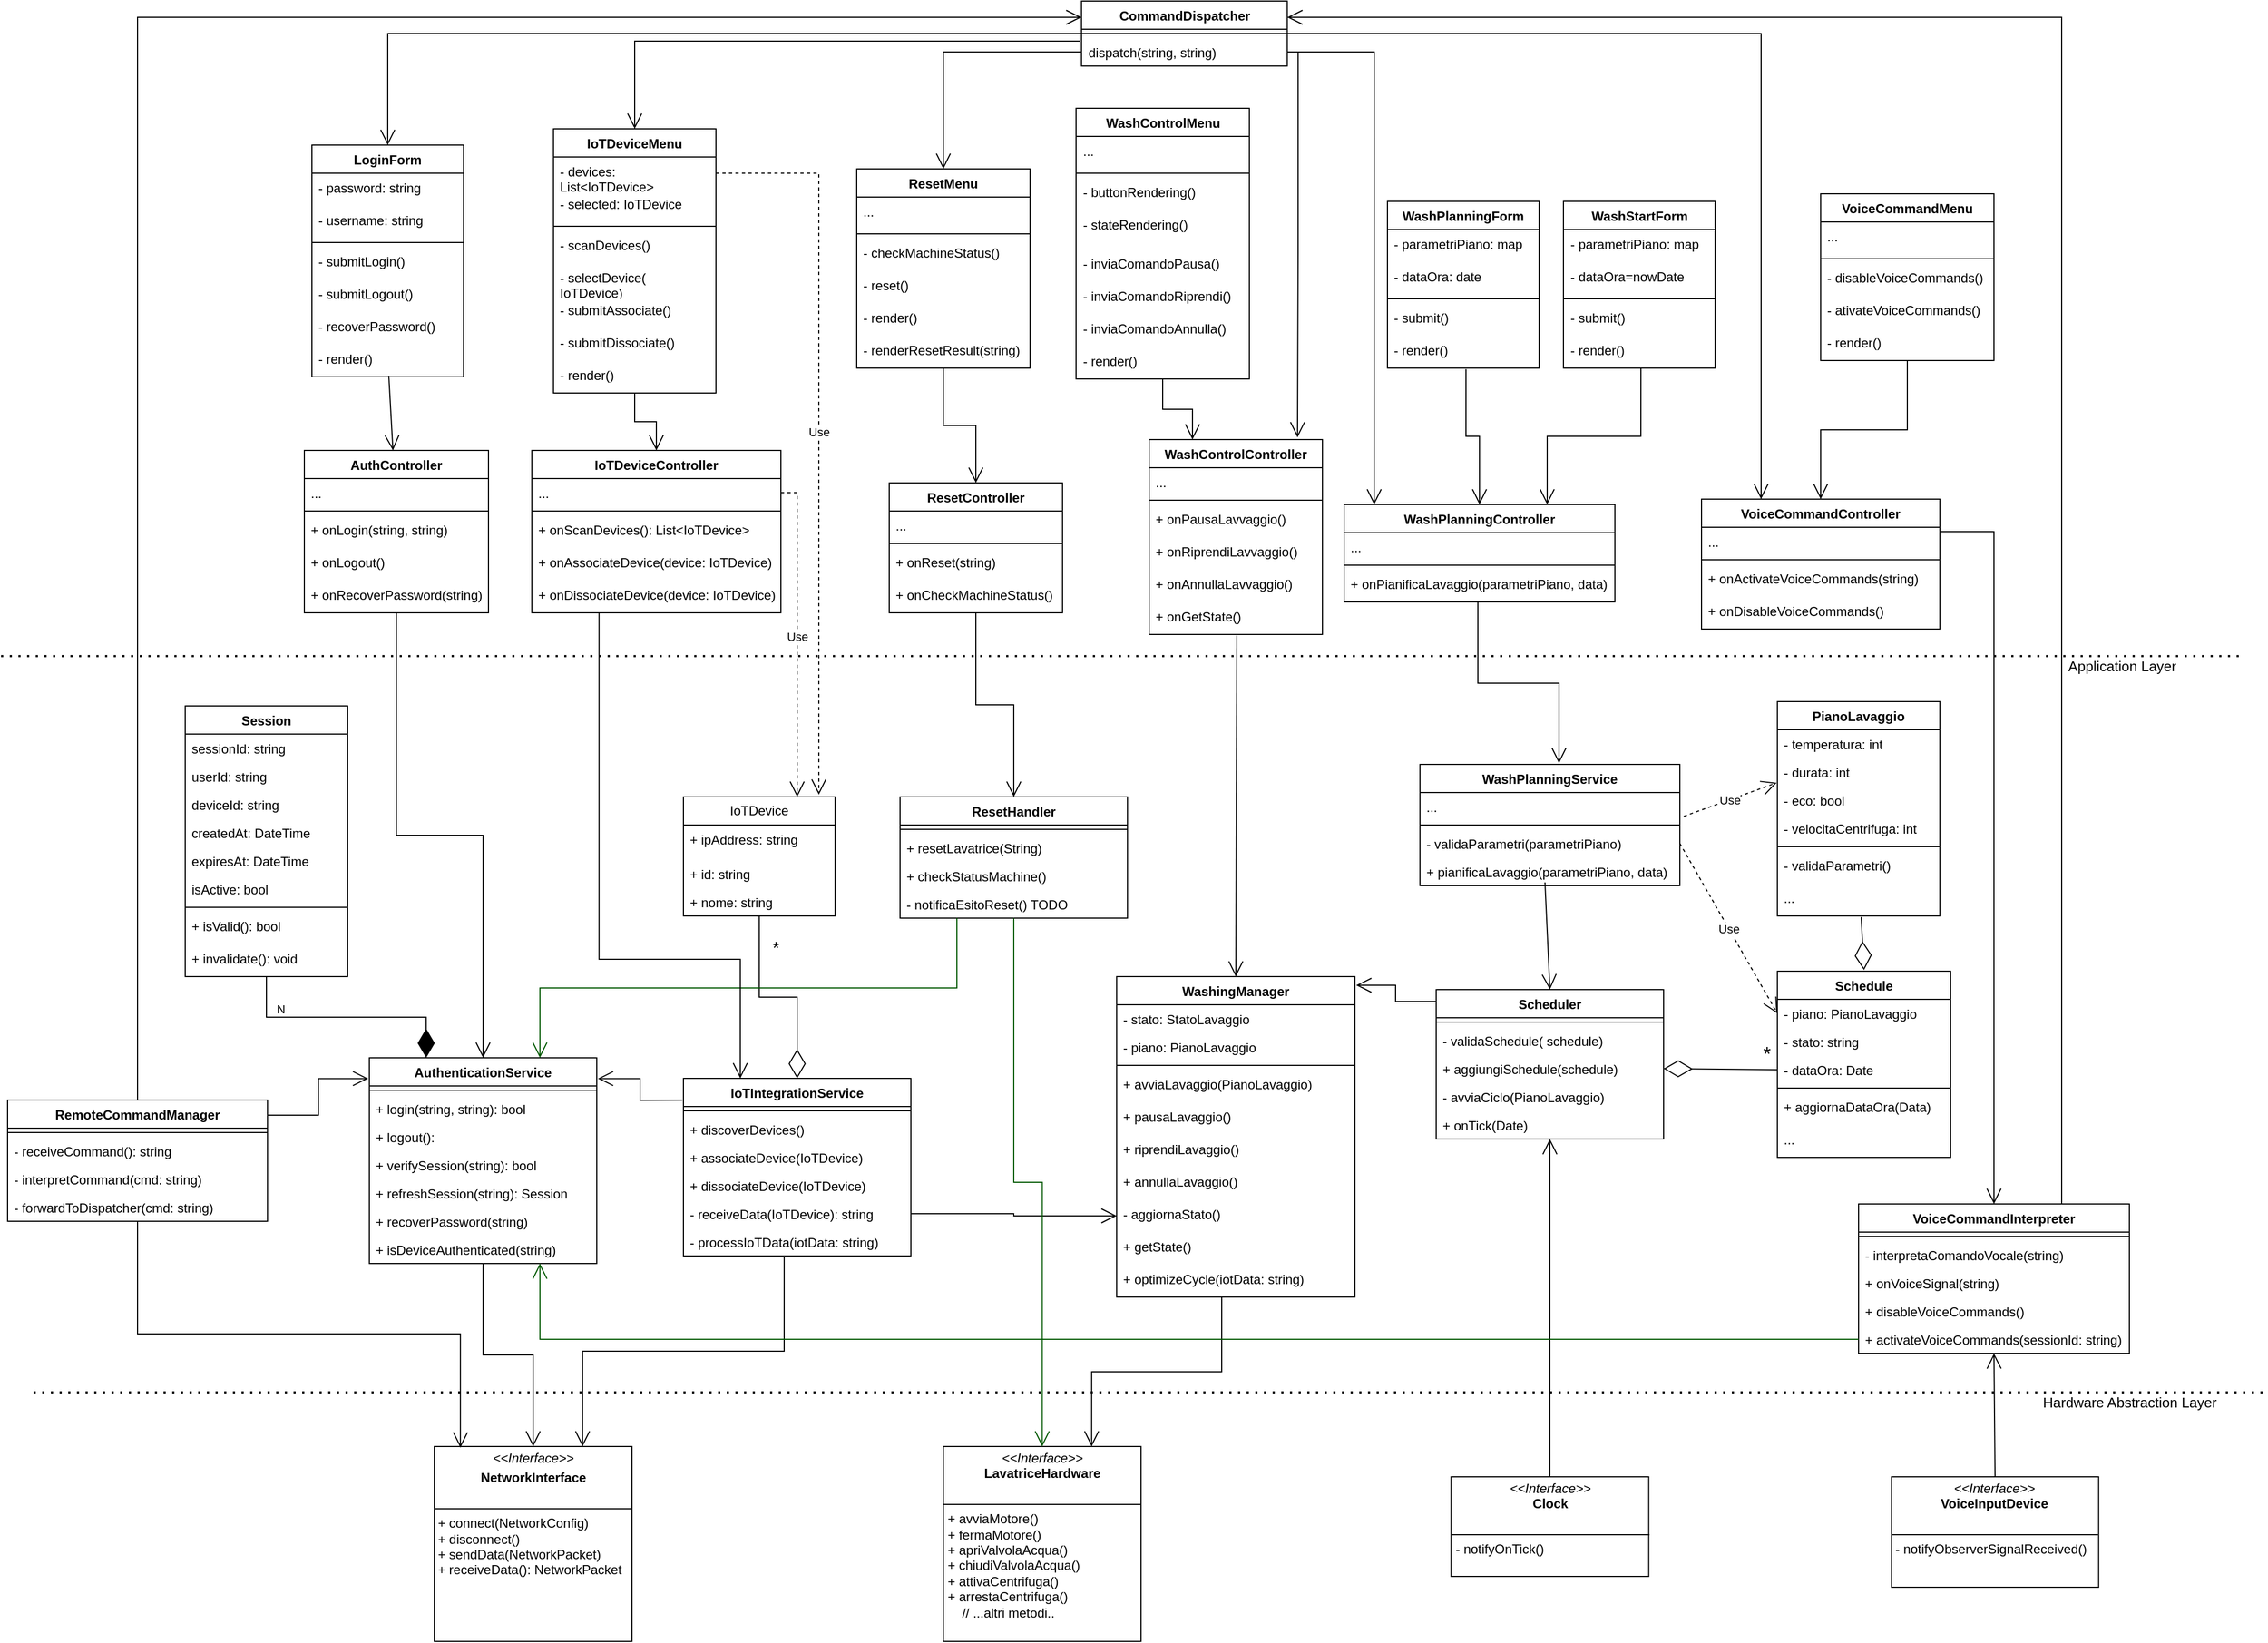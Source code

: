 <mxfile version="28.2.7">
  <diagram name="Page-1" id="2F4LS6Kji2iFavhfCqnj">
    <mxGraphModel dx="3033" dy="766" grid="1" gridSize="10" guides="1" tooltips="1" connect="1" arrows="1" fold="1" page="1" pageScale="1" pageWidth="850" pageHeight="1100" math="0" shadow="0">
      <root>
        <mxCell id="0" />
        <mxCell id="1" parent="0" />
        <mxCell id="Zm7JUVDHdO5eOqaYXh6i-1" value="WashPlanningForm" style="swimlane;fontStyle=1;align=center;verticalAlign=top;childLayout=stackLayout;horizontal=1;startSize=26;horizontalStack=0;resizeParent=1;resizeParentMax=0;resizeLast=0;collapsible=1;marginBottom=0;whiteSpace=wrap;html=1;" parent="1" vertex="1">
          <mxGeometry x="390" y="330" width="140" height="154" as="geometry" />
        </mxCell>
        <mxCell id="Zm7JUVDHdO5eOqaYXh6i-2" value="- parametriPiano: map" style="text;strokeColor=none;fillColor=none;align=left;verticalAlign=top;spacingLeft=4;spacingRight=4;overflow=hidden;rotatable=0;points=[[0,0.5],[1,0.5]];portConstraint=eastwest;whiteSpace=wrap;html=1;" parent="Zm7JUVDHdO5eOqaYXh6i-1" vertex="1">
          <mxGeometry y="26" width="140" height="30" as="geometry" />
        </mxCell>
        <mxCell id="Zm7JUVDHdO5eOqaYXh6i-3" value="- dataOra: date" style="text;strokeColor=none;fillColor=none;align=left;verticalAlign=top;spacingLeft=4;spacingRight=4;overflow=hidden;rotatable=0;points=[[0,0.5],[1,0.5]];portConstraint=eastwest;whiteSpace=wrap;html=1;" parent="Zm7JUVDHdO5eOqaYXh6i-1" vertex="1">
          <mxGeometry y="56" width="140" height="30" as="geometry" />
        </mxCell>
        <mxCell id="Zm7JUVDHdO5eOqaYXh6i-4" value="" style="line;strokeWidth=1;fillColor=none;align=left;verticalAlign=middle;spacingTop=-1;spacingLeft=3;spacingRight=3;rotatable=0;labelPosition=right;points=[];portConstraint=eastwest;strokeColor=inherit;" parent="Zm7JUVDHdO5eOqaYXh6i-1" vertex="1">
          <mxGeometry y="86" width="140" height="8" as="geometry" />
        </mxCell>
        <mxCell id="Zm7JUVDHdO5eOqaYXh6i-5" value="- submit()" style="text;strokeColor=none;fillColor=none;align=left;verticalAlign=top;spacingLeft=4;spacingRight=4;overflow=hidden;rotatable=0;points=[[0,0.5],[1,0.5]];portConstraint=eastwest;whiteSpace=wrap;html=1;" parent="Zm7JUVDHdO5eOqaYXh6i-1" vertex="1">
          <mxGeometry y="94" width="140" height="30" as="geometry" />
        </mxCell>
        <mxCell id="Qh7cYns-gmCw2BZTHOa1-3" value="- render()" style="text;strokeColor=none;fillColor=none;align=left;verticalAlign=top;spacingLeft=4;spacingRight=4;overflow=hidden;rotatable=0;points=[[0,0.5],[1,0.5]];portConstraint=eastwest;whiteSpace=wrap;html=1;" parent="Zm7JUVDHdO5eOqaYXh6i-1" vertex="1">
          <mxGeometry y="124" width="140" height="30" as="geometry" />
        </mxCell>
        <mxCell id="Zm7JUVDHdO5eOqaYXh6i-6" value="WashPlanningController" style="swimlane;fontStyle=1;align=center;verticalAlign=top;childLayout=stackLayout;horizontal=1;startSize=26;horizontalStack=0;resizeParent=1;resizeParentMax=0;resizeLast=0;collapsible=1;marginBottom=0;whiteSpace=wrap;html=1;" parent="1" vertex="1">
          <mxGeometry x="350" y="610" width="250" height="90" as="geometry" />
        </mxCell>
        <mxCell id="Zm7JUVDHdO5eOqaYXh6i-7" value="..." style="text;strokeColor=none;fillColor=none;align=left;verticalAlign=top;spacingLeft=4;spacingRight=4;overflow=hidden;rotatable=0;points=[[0,0.5],[1,0.5]];portConstraint=eastwest;whiteSpace=wrap;html=1;" parent="Zm7JUVDHdO5eOqaYXh6i-6" vertex="1">
          <mxGeometry y="26" width="250" height="26" as="geometry" />
        </mxCell>
        <mxCell id="Zm7JUVDHdO5eOqaYXh6i-8" value="" style="line;strokeWidth=1;fillColor=none;align=left;verticalAlign=middle;spacingTop=-1;spacingLeft=3;spacingRight=3;rotatable=0;labelPosition=right;points=[];portConstraint=eastwest;strokeColor=inherit;" parent="Zm7JUVDHdO5eOqaYXh6i-6" vertex="1">
          <mxGeometry y="52" width="250" height="8" as="geometry" />
        </mxCell>
        <mxCell id="Zm7JUVDHdO5eOqaYXh6i-9" value="+ onPianificaLavaggio(parametriPiano, data)" style="text;strokeColor=none;fillColor=none;align=left;verticalAlign=top;spacingLeft=4;spacingRight=4;overflow=hidden;rotatable=0;points=[[0,0.5],[1,0.5]];portConstraint=eastwest;whiteSpace=wrap;html=1;" parent="Zm7JUVDHdO5eOqaYXh6i-6" vertex="1">
          <mxGeometry y="60" width="250" height="30" as="geometry" />
        </mxCell>
        <mxCell id="Zm7JUVDHdO5eOqaYXh6i-10" value="WashStartForm" style="swimlane;fontStyle=1;align=center;verticalAlign=top;childLayout=stackLayout;horizontal=1;startSize=26;horizontalStack=0;resizeParent=1;resizeParentMax=0;resizeLast=0;collapsible=1;marginBottom=0;whiteSpace=wrap;html=1;" parent="1" vertex="1">
          <mxGeometry x="552.5" y="330" width="140" height="154" as="geometry" />
        </mxCell>
        <mxCell id="Zm7JUVDHdO5eOqaYXh6i-11" value="- parametriPiano: map" style="text;strokeColor=none;fillColor=none;align=left;verticalAlign=top;spacingLeft=4;spacingRight=4;overflow=hidden;rotatable=0;points=[[0,0.5],[1,0.5]];portConstraint=eastwest;whiteSpace=wrap;html=1;" parent="Zm7JUVDHdO5eOqaYXh6i-10" vertex="1">
          <mxGeometry y="26" width="140" height="30" as="geometry" />
        </mxCell>
        <mxCell id="Zm7JUVDHdO5eOqaYXh6i-12" value="- dataOra=nowDate" style="text;strokeColor=none;fillColor=none;align=left;verticalAlign=top;spacingLeft=4;spacingRight=4;overflow=hidden;rotatable=0;points=[[0,0.5],[1,0.5]];portConstraint=eastwest;whiteSpace=wrap;html=1;" parent="Zm7JUVDHdO5eOqaYXh6i-10" vertex="1">
          <mxGeometry y="56" width="140" height="30" as="geometry" />
        </mxCell>
        <mxCell id="Zm7JUVDHdO5eOqaYXh6i-13" value="" style="line;strokeWidth=1;fillColor=none;align=left;verticalAlign=middle;spacingTop=-1;spacingLeft=3;spacingRight=3;rotatable=0;labelPosition=right;points=[];portConstraint=eastwest;strokeColor=inherit;" parent="Zm7JUVDHdO5eOqaYXh6i-10" vertex="1">
          <mxGeometry y="86" width="140" height="8" as="geometry" />
        </mxCell>
        <mxCell id="Zm7JUVDHdO5eOqaYXh6i-14" value="- submit()" style="text;strokeColor=none;fillColor=none;align=left;verticalAlign=top;spacingLeft=4;spacingRight=4;overflow=hidden;rotatable=0;points=[[0,0.5],[1,0.5]];portConstraint=eastwest;whiteSpace=wrap;html=1;" parent="Zm7JUVDHdO5eOqaYXh6i-10" vertex="1">
          <mxGeometry y="94" width="140" height="30" as="geometry" />
        </mxCell>
        <mxCell id="Qh7cYns-gmCw2BZTHOa1-4" value="- render()" style="text;strokeColor=none;fillColor=none;align=left;verticalAlign=top;spacingLeft=4;spacingRight=4;overflow=hidden;rotatable=0;points=[[0,0.5],[1,0.5]];portConstraint=eastwest;whiteSpace=wrap;html=1;" parent="Zm7JUVDHdO5eOqaYXh6i-10" vertex="1">
          <mxGeometry y="124" width="140" height="30" as="geometry" />
        </mxCell>
        <mxCell id="Zm7JUVDHdO5eOqaYXh6i-15" value="WashControlController" style="swimlane;fontStyle=1;align=center;verticalAlign=top;childLayout=stackLayout;horizontal=1;startSize=26;horizontalStack=0;resizeParent=1;resizeParentMax=0;resizeLast=0;collapsible=1;marginBottom=0;whiteSpace=wrap;html=1;" parent="1" vertex="1">
          <mxGeometry x="170" y="550" width="160" height="180" as="geometry" />
        </mxCell>
        <mxCell id="Zm7JUVDHdO5eOqaYXh6i-16" value="..." style="text;strokeColor=none;fillColor=none;align=left;verticalAlign=top;spacingLeft=4;spacingRight=4;overflow=hidden;rotatable=0;points=[[0,0.5],[1,0.5]];portConstraint=eastwest;whiteSpace=wrap;html=1;" parent="Zm7JUVDHdO5eOqaYXh6i-15" vertex="1">
          <mxGeometry y="26" width="160" height="26" as="geometry" />
        </mxCell>
        <mxCell id="Zm7JUVDHdO5eOqaYXh6i-17" value="" style="line;strokeWidth=1;fillColor=none;align=left;verticalAlign=middle;spacingTop=-1;spacingLeft=3;spacingRight=3;rotatable=0;labelPosition=right;points=[];portConstraint=eastwest;strokeColor=inherit;" parent="Zm7JUVDHdO5eOqaYXh6i-15" vertex="1">
          <mxGeometry y="52" width="160" height="8" as="geometry" />
        </mxCell>
        <mxCell id="Zm7JUVDHdO5eOqaYXh6i-18" value="+ onPausaLavvaggio()" style="text;strokeColor=none;fillColor=none;align=left;verticalAlign=top;spacingLeft=4;spacingRight=4;overflow=hidden;rotatable=0;points=[[0,0.5],[1,0.5]];portConstraint=eastwest;whiteSpace=wrap;html=1;" parent="Zm7JUVDHdO5eOqaYXh6i-15" vertex="1">
          <mxGeometry y="60" width="160" height="30" as="geometry" />
        </mxCell>
        <mxCell id="Zm7JUVDHdO5eOqaYXh6i-19" value="+ onRiprendiLavvaggio()" style="text;strokeColor=none;fillColor=none;align=left;verticalAlign=top;spacingLeft=4;spacingRight=4;overflow=hidden;rotatable=0;points=[[0,0.5],[1,0.5]];portConstraint=eastwest;whiteSpace=wrap;html=1;" parent="Zm7JUVDHdO5eOqaYXh6i-15" vertex="1">
          <mxGeometry y="90" width="160" height="30" as="geometry" />
        </mxCell>
        <mxCell id="Zm7JUVDHdO5eOqaYXh6i-20" value="+ onAnnullaLavvaggio()" style="text;strokeColor=none;fillColor=none;align=left;verticalAlign=top;spacingLeft=4;spacingRight=4;overflow=hidden;rotatable=0;points=[[0,0.5],[1,0.5]];portConstraint=eastwest;whiteSpace=wrap;html=1;" parent="Zm7JUVDHdO5eOqaYXh6i-15" vertex="1">
          <mxGeometry y="120" width="160" height="30" as="geometry" />
        </mxCell>
        <mxCell id="Zm7JUVDHdO5eOqaYXh6i-21" value="+ onGetState()" style="text;strokeColor=none;fillColor=none;align=left;verticalAlign=top;spacingLeft=4;spacingRight=4;overflow=hidden;rotatable=0;points=[[0,0.5],[1,0.5]];portConstraint=eastwest;whiteSpace=wrap;html=1;" parent="Zm7JUVDHdO5eOqaYXh6i-15" vertex="1">
          <mxGeometry y="150" width="160" height="30" as="geometry" />
        </mxCell>
        <mxCell id="Zm7JUVDHdO5eOqaYXh6i-22" value="WashControlMenu" style="swimlane;fontStyle=1;align=center;verticalAlign=top;childLayout=stackLayout;horizontal=1;startSize=26;horizontalStack=0;resizeParent=1;resizeParentMax=0;resizeLast=0;collapsible=1;marginBottom=0;whiteSpace=wrap;html=1;" parent="1" vertex="1">
          <mxGeometry x="102.5" y="244" width="160" height="250" as="geometry" />
        </mxCell>
        <mxCell id="Zm7JUVDHdO5eOqaYXh6i-23" value="..." style="text;strokeColor=none;fillColor=none;align=left;verticalAlign=top;spacingLeft=4;spacingRight=4;overflow=hidden;rotatable=0;points=[[0,0.5],[1,0.5]];portConstraint=eastwest;whiteSpace=wrap;html=1;" parent="Zm7JUVDHdO5eOqaYXh6i-22" vertex="1">
          <mxGeometry y="26" width="160" height="30" as="geometry" />
        </mxCell>
        <mxCell id="Zm7JUVDHdO5eOqaYXh6i-24" value="" style="line;strokeWidth=1;fillColor=none;align=left;verticalAlign=middle;spacingTop=-1;spacingLeft=3;spacingRight=3;rotatable=0;labelPosition=right;points=[];portConstraint=eastwest;strokeColor=inherit;" parent="Zm7JUVDHdO5eOqaYXh6i-22" vertex="1">
          <mxGeometry y="56" width="160" height="8" as="geometry" />
        </mxCell>
        <mxCell id="Zm7JUVDHdO5eOqaYXh6i-25" value="- buttonRendering()" style="text;strokeColor=none;fillColor=none;align=left;verticalAlign=top;spacingLeft=4;spacingRight=4;overflow=hidden;rotatable=0;points=[[0,0.5],[1,0.5]];portConstraint=eastwest;whiteSpace=wrap;html=1;" parent="Zm7JUVDHdO5eOqaYXh6i-22" vertex="1">
          <mxGeometry y="64" width="160" height="30" as="geometry" />
        </mxCell>
        <mxCell id="Zm7JUVDHdO5eOqaYXh6i-26" value="- stateRendering()" style="text;strokeColor=none;fillColor=none;align=left;verticalAlign=top;spacingLeft=4;spacingRight=4;overflow=hidden;rotatable=0;points=[[0,0.5],[1,0.5]];portConstraint=eastwest;whiteSpace=wrap;html=1;" parent="Zm7JUVDHdO5eOqaYXh6i-22" vertex="1">
          <mxGeometry y="94" width="160" height="36" as="geometry" />
        </mxCell>
        <mxCell id="Zm7JUVDHdO5eOqaYXh6i-27" value="- inviaComandoPausa()" style="text;strokeColor=none;fillColor=none;align=left;verticalAlign=top;spacingLeft=4;spacingRight=4;overflow=hidden;rotatable=0;points=[[0,0.5],[1,0.5]];portConstraint=eastwest;whiteSpace=wrap;html=1;" parent="Zm7JUVDHdO5eOqaYXh6i-22" vertex="1">
          <mxGeometry y="130" width="160" height="30" as="geometry" />
        </mxCell>
        <mxCell id="Zm7JUVDHdO5eOqaYXh6i-28" value="- inviaComandoRiprendi()" style="text;strokeColor=none;fillColor=none;align=left;verticalAlign=top;spacingLeft=4;spacingRight=4;overflow=hidden;rotatable=0;points=[[0,0.5],[1,0.5]];portConstraint=eastwest;whiteSpace=wrap;html=1;" parent="Zm7JUVDHdO5eOqaYXh6i-22" vertex="1">
          <mxGeometry y="160" width="160" height="30" as="geometry" />
        </mxCell>
        <mxCell id="Zm7JUVDHdO5eOqaYXh6i-29" value="- inviaComandoAnnulla()" style="text;strokeColor=none;fillColor=none;align=left;verticalAlign=top;spacingLeft=4;spacingRight=4;overflow=hidden;rotatable=0;points=[[0,0.5],[1,0.5]];portConstraint=eastwest;whiteSpace=wrap;html=1;" parent="Zm7JUVDHdO5eOqaYXh6i-22" vertex="1">
          <mxGeometry y="190" width="160" height="30" as="geometry" />
        </mxCell>
        <mxCell id="Qh7cYns-gmCw2BZTHOa1-2" value="- render()" style="text;strokeColor=none;fillColor=none;align=left;verticalAlign=top;spacingLeft=4;spacingRight=4;overflow=hidden;rotatable=0;points=[[0,0.5],[1,0.5]];portConstraint=eastwest;whiteSpace=wrap;html=1;" parent="Zm7JUVDHdO5eOqaYXh6i-22" vertex="1">
          <mxGeometry y="220" width="160" height="30" as="geometry" />
        </mxCell>
        <mxCell id="Zm7JUVDHdO5eOqaYXh6i-30" value="" style="endArrow=none;dashed=1;html=1;dashPattern=1 3;strokeWidth=2;rounded=0;fontSize=14;" parent="1" edge="1">
          <mxGeometry width="50" height="50" relative="1" as="geometry">
            <mxPoint x="-890" y="750" as="sourcePoint" />
            <mxPoint x="1180" y="750" as="targetPoint" />
          </mxGeometry>
        </mxCell>
        <mxCell id="Zm7JUVDHdO5eOqaYXh6i-31" value="&lt;font style=&quot;font-size: 13px;&quot;&gt;Application Layer&lt;/font&gt;" style="edgeLabel;html=1;align=center;verticalAlign=middle;resizable=0;points=[];" parent="Zm7JUVDHdO5eOqaYXh6i-30" vertex="1" connectable="0">
          <mxGeometry x="0.892" y="4" relative="1" as="geometry">
            <mxPoint y="13" as="offset" />
          </mxGeometry>
        </mxCell>
        <mxCell id="Zm7JUVDHdO5eOqaYXh6i-33" value="WashPlanningService" style="swimlane;fontStyle=1;align=center;verticalAlign=top;childLayout=stackLayout;horizontal=1;startSize=26;horizontalStack=0;resizeParent=1;resizeParentMax=0;resizeLast=0;collapsible=1;marginBottom=0;whiteSpace=wrap;html=1;" parent="1" vertex="1">
          <mxGeometry x="420" y="850" width="240" height="112" as="geometry" />
        </mxCell>
        <mxCell id="Zm7JUVDHdO5eOqaYXh6i-34" value="..." style="text;strokeColor=none;fillColor=none;align=left;verticalAlign=top;spacingLeft=4;spacingRight=4;overflow=hidden;rotatable=0;points=[[0,0.5],[1,0.5]];portConstraint=eastwest;whiteSpace=wrap;html=1;" parent="Zm7JUVDHdO5eOqaYXh6i-33" vertex="1">
          <mxGeometry y="26" width="240" height="26" as="geometry" />
        </mxCell>
        <mxCell id="Zm7JUVDHdO5eOqaYXh6i-35" value="" style="line;strokeWidth=1;fillColor=none;align=left;verticalAlign=middle;spacingTop=-1;spacingLeft=3;spacingRight=3;rotatable=0;labelPosition=right;points=[];portConstraint=eastwest;strokeColor=inherit;" parent="Zm7JUVDHdO5eOqaYXh6i-33" vertex="1">
          <mxGeometry y="52" width="240" height="8" as="geometry" />
        </mxCell>
        <mxCell id="Zm7JUVDHdO5eOqaYXh6i-36" value="- validaParametri(parametriPiano)" style="text;strokeColor=none;fillColor=none;align=left;verticalAlign=top;spacingLeft=4;spacingRight=4;overflow=hidden;rotatable=0;points=[[0,0.5],[1,0.5]];portConstraint=eastwest;whiteSpace=wrap;html=1;" parent="Zm7JUVDHdO5eOqaYXh6i-33" vertex="1">
          <mxGeometry y="60" width="240" height="26" as="geometry" />
        </mxCell>
        <mxCell id="Zm7JUVDHdO5eOqaYXh6i-37" value="+ pianificaLavaggio(parametriPiano, data)" style="text;strokeColor=none;fillColor=none;align=left;verticalAlign=top;spacingLeft=4;spacingRight=4;overflow=hidden;rotatable=0;points=[[0,0.5],[1,0.5]];portConstraint=eastwest;whiteSpace=wrap;html=1;" parent="Zm7JUVDHdO5eOqaYXh6i-33" vertex="1">
          <mxGeometry y="86" width="240" height="26" as="geometry" />
        </mxCell>
        <mxCell id="Zm7JUVDHdO5eOqaYXh6i-39" value="Scheduler" style="swimlane;fontStyle=1;align=center;verticalAlign=top;childLayout=stackLayout;horizontal=1;startSize=26;horizontalStack=0;resizeParent=1;resizeParentMax=0;resizeLast=0;collapsible=1;marginBottom=0;whiteSpace=wrap;html=1;" parent="1" vertex="1">
          <mxGeometry x="435" y="1058" width="210" height="138" as="geometry" />
        </mxCell>
        <mxCell id="Zm7JUVDHdO5eOqaYXh6i-40" value="" style="line;strokeWidth=1;fillColor=none;align=left;verticalAlign=middle;spacingTop=-1;spacingLeft=3;spacingRight=3;rotatable=0;labelPosition=right;points=[];portConstraint=eastwest;strokeColor=inherit;" parent="Zm7JUVDHdO5eOqaYXh6i-39" vertex="1">
          <mxGeometry y="26" width="210" height="8" as="geometry" />
        </mxCell>
        <mxCell id="Zm7JUVDHdO5eOqaYXh6i-41" value="- validaSchedule( schedule)" style="text;strokeColor=none;fillColor=none;align=left;verticalAlign=top;spacingLeft=4;spacingRight=4;overflow=hidden;rotatable=0;points=[[0,0.5],[1,0.5]];portConstraint=eastwest;whiteSpace=wrap;html=1;" parent="Zm7JUVDHdO5eOqaYXh6i-39" vertex="1">
          <mxGeometry y="34" width="210" height="26" as="geometry" />
        </mxCell>
        <mxCell id="Zm7JUVDHdO5eOqaYXh6i-42" value="+ aggiungiSchedule(schedule)" style="text;strokeColor=none;fillColor=none;align=left;verticalAlign=top;spacingLeft=4;spacingRight=4;overflow=hidden;rotatable=0;points=[[0,0.5],[1,0.5]];portConstraint=eastwest;whiteSpace=wrap;html=1;" parent="Zm7JUVDHdO5eOqaYXh6i-39" vertex="1">
          <mxGeometry y="60" width="210" height="26" as="geometry" />
        </mxCell>
        <mxCell id="Zm7JUVDHdO5eOqaYXh6i-43" value="- avviaCiclo(PianoLavaggio)" style="text;strokeColor=none;fillColor=none;align=left;verticalAlign=top;spacingLeft=4;spacingRight=4;overflow=hidden;rotatable=0;points=[[0,0.5],[1,0.5]];portConstraint=eastwest;whiteSpace=wrap;html=1;" parent="Zm7JUVDHdO5eOqaYXh6i-39" vertex="1">
          <mxGeometry y="86" width="210" height="26" as="geometry" />
        </mxCell>
        <mxCell id="Zm7JUVDHdO5eOqaYXh6i-44" value="+ onTick(Date)" style="text;strokeColor=none;fillColor=none;align=left;verticalAlign=top;spacingLeft=4;spacingRight=4;overflow=hidden;rotatable=0;points=[[0,0.5],[1,0.5]];portConstraint=eastwest;whiteSpace=wrap;html=1;" parent="Zm7JUVDHdO5eOqaYXh6i-39" vertex="1">
          <mxGeometry y="112" width="210" height="26" as="geometry" />
        </mxCell>
        <mxCell id="Zm7JUVDHdO5eOqaYXh6i-45" value="Schedule" style="swimlane;fontStyle=1;align=center;verticalAlign=top;childLayout=stackLayout;horizontal=1;startSize=26;horizontalStack=0;resizeParent=1;resizeParentMax=0;resizeLast=0;collapsible=1;marginBottom=0;whiteSpace=wrap;html=1;" parent="1" vertex="1">
          <mxGeometry x="750" y="1041" width="160" height="172" as="geometry" />
        </mxCell>
        <mxCell id="Zm7JUVDHdO5eOqaYXh6i-46" value="&lt;div&gt;- piano: PianoLavaggio&lt;/div&gt;&lt;div&gt;&lt;br&gt;&lt;/div&gt;" style="text;strokeColor=none;fillColor=none;align=left;verticalAlign=top;spacingLeft=4;spacingRight=4;overflow=hidden;rotatable=0;points=[[0,0.5],[1,0.5]];portConstraint=eastwest;whiteSpace=wrap;html=1;" parent="Zm7JUVDHdO5eOqaYXh6i-45" vertex="1">
          <mxGeometry y="26" width="160" height="26" as="geometry" />
        </mxCell>
        <mxCell id="Zm7JUVDHdO5eOqaYXh6i-47" value="- stato: string" style="text;strokeColor=none;fillColor=none;align=left;verticalAlign=top;spacingLeft=4;spacingRight=4;overflow=hidden;rotatable=0;points=[[0,0.5],[1,0.5]];portConstraint=eastwest;whiteSpace=wrap;html=1;" parent="Zm7JUVDHdO5eOqaYXh6i-45" vertex="1">
          <mxGeometry y="52" width="160" height="26" as="geometry" />
        </mxCell>
        <mxCell id="Zm7JUVDHdO5eOqaYXh6i-48" value="- dataOra: Date" style="text;strokeColor=none;fillColor=none;align=left;verticalAlign=top;spacingLeft=4;spacingRight=4;overflow=hidden;rotatable=0;points=[[0,0.5],[1,0.5]];portConstraint=eastwest;whiteSpace=wrap;html=1;" parent="Zm7JUVDHdO5eOqaYXh6i-45" vertex="1">
          <mxGeometry y="78" width="160" height="26" as="geometry" />
        </mxCell>
        <mxCell id="Zm7JUVDHdO5eOqaYXh6i-49" value="" style="line;strokeWidth=1;fillColor=none;align=left;verticalAlign=middle;spacingTop=-1;spacingLeft=3;spacingRight=3;rotatable=0;labelPosition=right;points=[];portConstraint=eastwest;strokeColor=inherit;" parent="Zm7JUVDHdO5eOqaYXh6i-45" vertex="1">
          <mxGeometry y="104" width="160" height="8" as="geometry" />
        </mxCell>
        <mxCell id="Zm7JUVDHdO5eOqaYXh6i-50" value="+ aggiornaDataOra(Data)" style="text;strokeColor=none;fillColor=none;align=left;verticalAlign=top;spacingLeft=4;spacingRight=4;overflow=hidden;rotatable=0;points=[[0,0.5],[1,0.5]];portConstraint=eastwest;whiteSpace=wrap;html=1;" parent="Zm7JUVDHdO5eOqaYXh6i-45" vertex="1">
          <mxGeometry y="112" width="160" height="30" as="geometry" />
        </mxCell>
        <mxCell id="Zm7JUVDHdO5eOqaYXh6i-51" value="..." style="text;strokeColor=none;fillColor=none;align=left;verticalAlign=top;spacingLeft=4;spacingRight=4;overflow=hidden;rotatable=0;points=[[0,0.5],[1,0.5]];portConstraint=eastwest;whiteSpace=wrap;html=1;" parent="Zm7JUVDHdO5eOqaYXh6i-45" vertex="1">
          <mxGeometry y="142" width="160" height="30" as="geometry" />
        </mxCell>
        <mxCell id="Zm7JUVDHdO5eOqaYXh6i-52" value="" style="endArrow=diamondThin;endFill=0;endSize=24;html=1;rounded=0;exitX=0;exitY=0.5;exitDx=0;exitDy=0;entryX=1;entryY=0.5;entryDx=0;entryDy=0;" parent="1" source="Zm7JUVDHdO5eOqaYXh6i-48" target="Zm7JUVDHdO5eOqaYXh6i-42" edge="1">
          <mxGeometry width="160" relative="1" as="geometry">
            <mxPoint x="211" y="1151" as="sourcePoint" />
            <mxPoint x="210" y="1080" as="targetPoint" />
          </mxGeometry>
        </mxCell>
        <mxCell id="Zm7JUVDHdO5eOqaYXh6i-53" value="&lt;font style=&quot;font-size: 18px;&quot;&gt;*&lt;/font&gt;" style="edgeLabel;html=1;align=center;verticalAlign=middle;resizable=0;points=[];fontSize=14;" parent="Zm7JUVDHdO5eOqaYXh6i-52" vertex="1" connectable="0">
          <mxGeometry x="-0.712" y="-1" relative="1" as="geometry">
            <mxPoint x="5" y="-13" as="offset" />
          </mxGeometry>
        </mxCell>
        <mxCell id="Zm7JUVDHdO5eOqaYXh6i-54" value="PianoLavaggio" style="swimlane;fontStyle=1;align=center;verticalAlign=top;childLayout=stackLayout;horizontal=1;startSize=26;horizontalStack=0;resizeParent=1;resizeParentMax=0;resizeLast=0;collapsible=1;marginBottom=0;whiteSpace=wrap;html=1;" parent="1" vertex="1">
          <mxGeometry x="750" y="792" width="150" height="198" as="geometry" />
        </mxCell>
        <mxCell id="Zm7JUVDHdO5eOqaYXh6i-55" value="&lt;div&gt;- temperatura: int&lt;/div&gt;&lt;div&gt;&lt;br&gt;&lt;/div&gt;" style="text;strokeColor=none;fillColor=none;align=left;verticalAlign=top;spacingLeft=4;spacingRight=4;overflow=hidden;rotatable=0;points=[[0,0.5],[1,0.5]];portConstraint=eastwest;whiteSpace=wrap;html=1;" parent="Zm7JUVDHdO5eOqaYXh6i-54" vertex="1">
          <mxGeometry y="26" width="150" height="26" as="geometry" />
        </mxCell>
        <mxCell id="Zm7JUVDHdO5eOqaYXh6i-56" value="- durata: int" style="text;strokeColor=none;fillColor=none;align=left;verticalAlign=top;spacingLeft=4;spacingRight=4;overflow=hidden;rotatable=0;points=[[0,0.5],[1,0.5]];portConstraint=eastwest;whiteSpace=wrap;html=1;" parent="Zm7JUVDHdO5eOqaYXh6i-54" vertex="1">
          <mxGeometry y="52" width="150" height="26" as="geometry" />
        </mxCell>
        <mxCell id="Zm7JUVDHdO5eOqaYXh6i-57" value="- eco: bool" style="text;strokeColor=none;fillColor=none;align=left;verticalAlign=top;spacingLeft=4;spacingRight=4;overflow=hidden;rotatable=0;points=[[0,0.5],[1,0.5]];portConstraint=eastwest;whiteSpace=wrap;html=1;" parent="Zm7JUVDHdO5eOqaYXh6i-54" vertex="1">
          <mxGeometry y="78" width="150" height="26" as="geometry" />
        </mxCell>
        <mxCell id="Zm7JUVDHdO5eOqaYXh6i-58" value="- velocitaCentrifuga: int" style="text;strokeColor=none;fillColor=none;align=left;verticalAlign=top;spacingLeft=4;spacingRight=4;overflow=hidden;rotatable=0;points=[[0,0.5],[1,0.5]];portConstraint=eastwest;whiteSpace=wrap;html=1;" parent="Zm7JUVDHdO5eOqaYXh6i-54" vertex="1">
          <mxGeometry y="104" width="150" height="26" as="geometry" />
        </mxCell>
        <mxCell id="Zm7JUVDHdO5eOqaYXh6i-59" value="" style="line;strokeWidth=1;fillColor=none;align=left;verticalAlign=middle;spacingTop=-1;spacingLeft=3;spacingRight=3;rotatable=0;labelPosition=right;points=[];portConstraint=eastwest;strokeColor=inherit;" parent="Zm7JUVDHdO5eOqaYXh6i-54" vertex="1">
          <mxGeometry y="130" width="150" height="8" as="geometry" />
        </mxCell>
        <mxCell id="Zm7JUVDHdO5eOqaYXh6i-60" value="- validaParametri()" style="text;strokeColor=none;fillColor=none;align=left;verticalAlign=top;spacingLeft=4;spacingRight=4;overflow=hidden;rotatable=0;points=[[0,0.5],[1,0.5]];portConstraint=eastwest;whiteSpace=wrap;html=1;" parent="Zm7JUVDHdO5eOqaYXh6i-54" vertex="1">
          <mxGeometry y="138" width="150" height="30" as="geometry" />
        </mxCell>
        <mxCell id="Zm7JUVDHdO5eOqaYXh6i-61" value="..." style="text;strokeColor=none;fillColor=none;align=left;verticalAlign=top;spacingLeft=4;spacingRight=4;overflow=hidden;rotatable=0;points=[[0,0.5],[1,0.5]];portConstraint=eastwest;whiteSpace=wrap;html=1;" parent="Zm7JUVDHdO5eOqaYXh6i-54" vertex="1">
          <mxGeometry y="168" width="150" height="30" as="geometry" />
        </mxCell>
        <mxCell id="Zm7JUVDHdO5eOqaYXh6i-62" value="" style="endArrow=diamondThin;endFill=0;endSize=24;html=1;rounded=0;exitX=0.516;exitY=1.033;exitDx=0;exitDy=0;exitPerimeter=0;" parent="1" source="Zm7JUVDHdO5eOqaYXh6i-61" edge="1">
          <mxGeometry width="160" relative="1" as="geometry">
            <mxPoint x="445" y="1093" as="sourcePoint" />
            <mxPoint x="830" y="1040" as="targetPoint" />
          </mxGeometry>
        </mxCell>
        <mxCell id="Zm7JUVDHdO5eOqaYXh6i-63" value="Use" style="endArrow=open;endSize=12;dashed=1;html=1;rounded=0;entryX=-0.004;entryY=-0.115;entryDx=0;entryDy=0;entryPerimeter=0;exitX=1.015;exitY=0.846;exitDx=0;exitDy=0;exitPerimeter=0;" parent="1" source="Zm7JUVDHdO5eOqaYXh6i-34" target="Zm7JUVDHdO5eOqaYXh6i-57" edge="1">
          <mxGeometry width="160" relative="1" as="geometry">
            <mxPoint x="590" y="980" as="sourcePoint" />
            <mxPoint x="480" y="930" as="targetPoint" />
          </mxGeometry>
        </mxCell>
        <mxCell id="Zm7JUVDHdO5eOqaYXh6i-64" value="Use" style="endArrow=open;endSize=12;dashed=1;html=1;rounded=0;entryX=0;entryY=0.5;entryDx=0;entryDy=0;exitX=1;exitY=0.5;exitDx=0;exitDy=0;" parent="1" source="Zm7JUVDHdO5eOqaYXh6i-36" target="Zm7JUVDHdO5eOqaYXh6i-46" edge="1">
          <mxGeometry width="160" relative="1" as="geometry">
            <mxPoint x="580" y="1019" as="sourcePoint" />
            <mxPoint x="692" y="960" as="targetPoint" />
          </mxGeometry>
        </mxCell>
        <mxCell id="Zm7JUVDHdO5eOqaYXh6i-66" value="WashingManager" style="swimlane;fontStyle=1;align=center;verticalAlign=top;childLayout=stackLayout;horizontal=1;startSize=26;horizontalStack=0;resizeParent=1;resizeParentMax=0;resizeLast=0;collapsible=1;marginBottom=0;whiteSpace=wrap;html=1;" parent="1" vertex="1">
          <mxGeometry x="140" y="1046" width="220" height="296" as="geometry" />
        </mxCell>
        <mxCell id="Zm7JUVDHdO5eOqaYXh6i-67" value="&lt;div&gt;- stato: StatoLavaggio&lt;/div&gt;&lt;div&gt;&lt;br&gt;&lt;/div&gt;" style="text;strokeColor=none;fillColor=none;align=left;verticalAlign=top;spacingLeft=4;spacingRight=4;overflow=hidden;rotatable=0;points=[[0,0.5],[1,0.5]];portConstraint=eastwest;whiteSpace=wrap;html=1;" parent="Zm7JUVDHdO5eOqaYXh6i-66" vertex="1">
          <mxGeometry y="26" width="220" height="26" as="geometry" />
        </mxCell>
        <mxCell id="Zm7JUVDHdO5eOqaYXh6i-68" value="- piano: PianoLavaggio" style="text;strokeColor=none;fillColor=none;align=left;verticalAlign=top;spacingLeft=4;spacingRight=4;overflow=hidden;rotatable=0;points=[[0,0.5],[1,0.5]];portConstraint=eastwest;whiteSpace=wrap;html=1;" parent="Zm7JUVDHdO5eOqaYXh6i-66" vertex="1">
          <mxGeometry y="52" width="220" height="26" as="geometry" />
        </mxCell>
        <mxCell id="Zm7JUVDHdO5eOqaYXh6i-69" value="" style="line;strokeWidth=1;fillColor=none;align=left;verticalAlign=middle;spacingTop=-1;spacingLeft=3;spacingRight=3;rotatable=0;labelPosition=right;points=[];portConstraint=eastwest;strokeColor=inherit;" parent="Zm7JUVDHdO5eOqaYXh6i-66" vertex="1">
          <mxGeometry y="78" width="220" height="8" as="geometry" />
        </mxCell>
        <mxCell id="Zm7JUVDHdO5eOqaYXh6i-70" value="+ avviaLavaggio(PianoLavaggio)" style="text;strokeColor=none;fillColor=none;align=left;verticalAlign=top;spacingLeft=4;spacingRight=4;overflow=hidden;rotatable=0;points=[[0,0.5],[1,0.5]];portConstraint=eastwest;whiteSpace=wrap;html=1;" parent="Zm7JUVDHdO5eOqaYXh6i-66" vertex="1">
          <mxGeometry y="86" width="220" height="30" as="geometry" />
        </mxCell>
        <mxCell id="Zm7JUVDHdO5eOqaYXh6i-71" value="+ pausaLavaggio()" style="text;strokeColor=none;fillColor=none;align=left;verticalAlign=top;spacingLeft=4;spacingRight=4;overflow=hidden;rotatable=0;points=[[0,0.5],[1,0.5]];portConstraint=eastwest;whiteSpace=wrap;html=1;" parent="Zm7JUVDHdO5eOqaYXh6i-66" vertex="1">
          <mxGeometry y="116" width="220" height="30" as="geometry" />
        </mxCell>
        <mxCell id="Zm7JUVDHdO5eOqaYXh6i-72" value="+ riprendiLavaggio()" style="text;strokeColor=none;fillColor=none;align=left;verticalAlign=top;spacingLeft=4;spacingRight=4;overflow=hidden;rotatable=0;points=[[0,0.5],[1,0.5]];portConstraint=eastwest;whiteSpace=wrap;html=1;" parent="Zm7JUVDHdO5eOqaYXh6i-66" vertex="1">
          <mxGeometry y="146" width="220" height="30" as="geometry" />
        </mxCell>
        <mxCell id="Zm7JUVDHdO5eOqaYXh6i-73" value="+ annullaLavaggio()" style="text;strokeColor=none;fillColor=none;align=left;verticalAlign=top;spacingLeft=4;spacingRight=4;overflow=hidden;rotatable=0;points=[[0,0.5],[1,0.5]];portConstraint=eastwest;whiteSpace=wrap;html=1;" parent="Zm7JUVDHdO5eOqaYXh6i-66" vertex="1">
          <mxGeometry y="176" width="220" height="30" as="geometry" />
        </mxCell>
        <mxCell id="Zm7JUVDHdO5eOqaYXh6i-74" value="- aggiornaStato()" style="text;strokeColor=none;fillColor=none;align=left;verticalAlign=top;spacingLeft=4;spacingRight=4;overflow=hidden;rotatable=0;points=[[0,0.5],[1,0.5]];portConstraint=eastwest;whiteSpace=wrap;html=1;" parent="Zm7JUVDHdO5eOqaYXh6i-66" vertex="1">
          <mxGeometry y="206" width="220" height="30" as="geometry" />
        </mxCell>
        <mxCell id="Zm7JUVDHdO5eOqaYXh6i-75" value="+ getState()" style="text;strokeColor=none;fillColor=none;align=left;verticalAlign=top;spacingLeft=4;spacingRight=4;overflow=hidden;rotatable=0;points=[[0,0.5],[1,0.5]];portConstraint=eastwest;whiteSpace=wrap;html=1;" parent="Zm7JUVDHdO5eOqaYXh6i-66" vertex="1">
          <mxGeometry y="236" width="220" height="30" as="geometry" />
        </mxCell>
        <mxCell id="jJ-O4zz6DTN9AIX43a0n-33" value="+ optimizeCycle(iotData: string)" style="text;strokeColor=none;fillColor=none;align=left;verticalAlign=top;spacingLeft=4;spacingRight=4;overflow=hidden;rotatable=0;points=[[0,0.5],[1,0.5]];portConstraint=eastwest;whiteSpace=wrap;html=1;" parent="Zm7JUVDHdO5eOqaYXh6i-66" vertex="1">
          <mxGeometry y="266" width="220" height="30" as="geometry" />
        </mxCell>
        <mxCell id="Zm7JUVDHdO5eOqaYXh6i-77" value="&lt;p style=&quot;margin:0px;margin-top:4px;text-align:center;&quot;&gt;&lt;i&gt;&amp;lt;&amp;lt;Interface&amp;gt;&amp;gt;&lt;/i&gt;&lt;br&gt;&lt;b&gt;LavatriceHardware&lt;/b&gt;&lt;/p&gt;&lt;p style=&quot;margin:0px;margin-left:4px;&quot;&gt;&lt;br&gt;&lt;/p&gt;&lt;hr size=&quot;1&quot; style=&quot;border-style:solid;&quot;&gt;&lt;p style=&quot;margin:0px;margin-left:4px;&quot;&gt;+ avviaMotore()&lt;/p&gt;&lt;p style=&quot;margin:0px;margin-left:4px;&quot;&gt;+ fermaMotore()&lt;/p&gt;&lt;p style=&quot;margin:0px;margin-left:4px;&quot;&gt;+ apriValvolaAcqua()&lt;/p&gt;&lt;p style=&quot;margin:0px;margin-left:4px;&quot;&gt;+ chiudiValvolaAcqua()&lt;/p&gt;&lt;p style=&quot;margin:0px;margin-left:4px;&quot;&gt;+ attivaCentrifuga()&lt;/p&gt;&lt;p style=&quot;margin:0px;margin-left:4px;&quot;&gt;+ arrestaCentrifuga()&lt;/p&gt;&lt;p style=&quot;margin:0px;margin-left:4px;&quot;&gt;&amp;nbsp; &amp;nbsp; // ...altri metodi..&lt;/p&gt;&lt;p style=&quot;margin:0px;margin-left:4px;&quot;&gt;&lt;br&gt;&lt;/p&gt;" style="verticalAlign=top;align=left;overflow=fill;html=1;whiteSpace=wrap;" parent="1" vertex="1">
          <mxGeometry x="-20" y="1480" width="182.5" height="180" as="geometry" />
        </mxCell>
        <mxCell id="Zm7JUVDHdO5eOqaYXh6i-78" value="" style="endArrow=none;dashed=1;html=1;dashPattern=1 3;strokeWidth=2;rounded=0;fontSize=14;" parent="1" edge="1">
          <mxGeometry width="50" height="50" relative="1" as="geometry">
            <mxPoint x="-860" y="1430" as="sourcePoint" />
            <mxPoint x="1200" y="1430" as="targetPoint" />
          </mxGeometry>
        </mxCell>
        <mxCell id="Zm7JUVDHdO5eOqaYXh6i-79" value="&lt;font style=&quot;font-size: 13px;&quot;&gt;Hardware Abstraction Layer&lt;/font&gt;" style="edgeLabel;html=1;align=center;verticalAlign=middle;resizable=0;points=[];" parent="Zm7JUVDHdO5eOqaYXh6i-78" vertex="1" connectable="0">
          <mxGeometry x="0.892" y="4" relative="1" as="geometry">
            <mxPoint x="-14" y="13" as="offset" />
          </mxGeometry>
        </mxCell>
        <mxCell id="Zm7JUVDHdO5eOqaYXh6i-80" value="" style="endArrow=open;endFill=1;endSize=12;html=1;rounded=0;exitX=0.441;exitY=1;exitDx=0;exitDy=0;exitPerimeter=0;entryX=0.75;entryY=0;entryDx=0;entryDy=0;edgeStyle=orthogonalEdgeStyle;" parent="1" source="jJ-O4zz6DTN9AIX43a0n-33" target="Zm7JUVDHdO5eOqaYXh6i-77" edge="1">
          <mxGeometry width="160" relative="1" as="geometry">
            <mxPoint x="280" y="1180" as="sourcePoint" />
            <mxPoint x="450" y="1170" as="targetPoint" />
          </mxGeometry>
        </mxCell>
        <mxCell id="Zm7JUVDHdO5eOqaYXh6i-81" value="" style="endArrow=open;endFill=1;endSize=12;html=1;rounded=0;entryX=1.005;entryY=0.027;entryDx=0;entryDy=0;exitX=0;exitY=0.08;exitDx=0;exitDy=0;exitPerimeter=0;entryPerimeter=0;edgeStyle=orthogonalEdgeStyle;" parent="1" source="Zm7JUVDHdO5eOqaYXh6i-39" target="Zm7JUVDHdO5eOqaYXh6i-66" edge="1">
          <mxGeometry width="160" relative="1" as="geometry">
            <mxPoint x="300" y="1190" as="sourcePoint" />
            <mxPoint x="61" y="1474" as="targetPoint" />
          </mxGeometry>
        </mxCell>
        <mxCell id="Zm7JUVDHdO5eOqaYXh6i-82" value="" style="endArrow=open;endFill=1;endSize=12;html=1;rounded=0;entryX=0.5;entryY=0;entryDx=0;entryDy=0;exitX=0.481;exitY=0.885;exitDx=0;exitDy=0;exitPerimeter=0;" parent="1" source="Zm7JUVDHdO5eOqaYXh6i-37" target="Zm7JUVDHdO5eOqaYXh6i-39" edge="1">
          <mxGeometry width="160" relative="1" as="geometry">
            <mxPoint x="374" y="1194" as="sourcePoint" />
            <mxPoint x="240" y="1180" as="targetPoint" />
          </mxGeometry>
        </mxCell>
        <mxCell id="Zm7JUVDHdO5eOqaYXh6i-83" value="" style="endArrow=open;endFill=1;endSize=12;html=1;rounded=0;entryX=0.535;entryY=-0.009;entryDx=0;entryDy=0;entryPerimeter=0;exitX=0.494;exitY=1;exitDx=0;exitDy=0;exitPerimeter=0;edgeStyle=orthogonalEdgeStyle;" parent="1" source="Zm7JUVDHdO5eOqaYXh6i-9" target="Zm7JUVDHdO5eOqaYXh6i-33" edge="1">
          <mxGeometry width="160" relative="1" as="geometry">
            <mxPoint x="524" y="794" as="sourcePoint" />
            <mxPoint x="426.93" y="789.01" as="targetPoint" />
          </mxGeometry>
        </mxCell>
        <mxCell id="Zm7JUVDHdO5eOqaYXh6i-84" value="" style="endArrow=open;endFill=1;endSize=12;html=1;rounded=0;entryX=0.5;entryY=0;entryDx=0;entryDy=0;exitX=0.518;exitY=1.033;exitDx=0;exitDy=0;exitPerimeter=0;edgeStyle=orthogonalEdgeStyle;" parent="1" source="Qh7cYns-gmCw2BZTHOa1-3" target="Zm7JUVDHdO5eOqaYXh6i-6" edge="1">
          <mxGeometry width="160" relative="1" as="geometry">
            <mxPoint x="534" y="504" as="sourcePoint" />
            <mxPoint x="400" y="490" as="targetPoint" />
          </mxGeometry>
        </mxCell>
        <mxCell id="Zm7JUVDHdO5eOqaYXh6i-85" value="" style="endArrow=open;endFill=1;endSize=12;html=1;rounded=0;entryX=0.75;entryY=0;entryDx=0;entryDy=0;exitX=0.511;exitY=1;exitDx=0;exitDy=0;exitPerimeter=0;edgeStyle=orthogonalEdgeStyle;" parent="1" source="Qh7cYns-gmCw2BZTHOa1-4" target="Zm7JUVDHdO5eOqaYXh6i-6" edge="1">
          <mxGeometry width="160" relative="1" as="geometry">
            <mxPoint x="684" y="474" as="sourcePoint" />
            <mxPoint x="550" y="460" as="targetPoint" />
          </mxGeometry>
        </mxCell>
        <mxCell id="Zm7JUVDHdO5eOqaYXh6i-86" value="" style="endArrow=open;endFill=1;endSize=12;html=1;rounded=0;entryX=0.25;entryY=0;entryDx=0;entryDy=0;exitX=0.5;exitY=1;exitDx=0;exitDy=0;edgeStyle=orthogonalEdgeStyle;" parent="1" source="Zm7JUVDHdO5eOqaYXh6i-22" target="Zm7JUVDHdO5eOqaYXh6i-15" edge="1">
          <mxGeometry width="160" relative="1" as="geometry">
            <mxPoint x="244" y="474" as="sourcePoint" />
            <mxPoint x="110" y="460" as="targetPoint" />
          </mxGeometry>
        </mxCell>
        <mxCell id="Zm7JUVDHdO5eOqaYXh6i-87" value="" style="endArrow=open;endFill=1;endSize=12;html=1;rounded=0;entryX=0.5;entryY=0;entryDx=0;entryDy=0;exitX=0.506;exitY=1.033;exitDx=0;exitDy=0;exitPerimeter=0;" parent="1" source="Zm7JUVDHdO5eOqaYXh6i-21" target="Zm7JUVDHdO5eOqaYXh6i-66" edge="1">
          <mxGeometry width="160" relative="1" as="geometry">
            <mxPoint x="430" y="720" as="sourcePoint" />
            <mxPoint x="45" y="800" as="targetPoint" />
          </mxGeometry>
        </mxCell>
        <mxCell id="Zm7JUVDHdO5eOqaYXh6i-88" value="&lt;p style=&quot;margin:0px;margin-top:4px;text-align:center;&quot;&gt;&lt;i&gt;&amp;lt;&amp;lt;Interface&amp;gt;&amp;gt;&lt;/i&gt;&lt;br&gt;&lt;b&gt;Clock&lt;/b&gt;&lt;/p&gt;&lt;p style=&quot;margin:0px;margin-left:4px;&quot;&gt;&lt;br&gt;&lt;/p&gt;&lt;hr size=&quot;1&quot; style=&quot;border-style:solid;&quot;&gt;&lt;p style=&quot;margin:0px;margin-left:4px;&quot;&gt;- notifyOnTick()&lt;/p&gt;&lt;p style=&quot;margin:0px;margin-left:4px;&quot;&gt;&lt;br&gt;&lt;/p&gt;" style="verticalAlign=top;align=left;overflow=fill;html=1;whiteSpace=wrap;" parent="1" vertex="1">
          <mxGeometry x="448.75" y="1508" width="182.5" height="92" as="geometry" />
        </mxCell>
        <mxCell id="Zm7JUVDHdO5eOqaYXh6i-92" value="&lt;p style=&quot;margin:0px;margin-top:4px;text-align:center;&quot;&gt;&lt;i&gt;&amp;lt;&amp;lt;Interface&amp;gt;&amp;gt;&lt;/i&gt;&lt;br&gt;&lt;b&gt;VoiceInputDevice&lt;/b&gt;&lt;/p&gt;&lt;p style=&quot;margin:0px;margin-left:4px;&quot;&gt;&lt;br&gt;&lt;/p&gt;&lt;hr size=&quot;1&quot; style=&quot;border-style:solid;&quot;&gt;&lt;p style=&quot;margin:0px;margin-left:4px;&quot;&gt;-&amp;nbsp;notifyObserverSignalReceived()&lt;/p&gt;&lt;p style=&quot;margin:0px;margin-left:4px;&quot;&gt;&lt;br&gt;&lt;/p&gt;" style="verticalAlign=top;align=left;overflow=fill;html=1;whiteSpace=wrap;" parent="1" vertex="1">
          <mxGeometry x="855.38" y="1508" width="191.25" height="102" as="geometry" />
        </mxCell>
        <mxCell id="Zm7JUVDHdO5eOqaYXh6i-95" value="VoiceCommandInterpreter" style="swimlane;fontStyle=1;align=center;verticalAlign=top;childLayout=stackLayout;horizontal=1;startSize=26;horizontalStack=0;resizeParent=1;resizeParentMax=0;resizeLast=0;collapsible=1;marginBottom=0;whiteSpace=wrap;html=1;" parent="1" vertex="1">
          <mxGeometry x="825.01" y="1256" width="250" height="138" as="geometry" />
        </mxCell>
        <mxCell id="Zm7JUVDHdO5eOqaYXh6i-96" value="" style="line;strokeWidth=1;fillColor=none;align=left;verticalAlign=middle;spacingTop=-1;spacingLeft=3;spacingRight=3;rotatable=0;labelPosition=right;points=[];portConstraint=eastwest;strokeColor=inherit;" parent="Zm7JUVDHdO5eOqaYXh6i-95" vertex="1">
          <mxGeometry y="26" width="250" height="8" as="geometry" />
        </mxCell>
        <mxCell id="Zm7JUVDHdO5eOqaYXh6i-97" value="- interpretaComandoVocale(string)" style="text;strokeColor=none;fillColor=none;align=left;verticalAlign=top;spacingLeft=4;spacingRight=4;overflow=hidden;rotatable=0;points=[[0,0.5],[1,0.5]];portConstraint=eastwest;whiteSpace=wrap;html=1;" parent="Zm7JUVDHdO5eOqaYXh6i-95" vertex="1">
          <mxGeometry y="34" width="250" height="26" as="geometry" />
        </mxCell>
        <mxCell id="Zm7JUVDHdO5eOqaYXh6i-98" value="+ onVoiceSignal(string)" style="text;strokeColor=none;fillColor=none;align=left;verticalAlign=top;spacingLeft=4;spacingRight=4;overflow=hidden;rotatable=0;points=[[0,0.5],[1,0.5]];portConstraint=eastwest;whiteSpace=wrap;html=1;" parent="Zm7JUVDHdO5eOqaYXh6i-95" vertex="1">
          <mxGeometry y="60" width="250" height="26" as="geometry" />
        </mxCell>
        <mxCell id="x1jdJsCYeCypEKHmZcPu-20" value="+ disableVoiceCommands()" style="text;strokeColor=none;fillColor=none;align=left;verticalAlign=top;spacingLeft=4;spacingRight=4;overflow=hidden;rotatable=0;points=[[0,0.5],[1,0.5]];portConstraint=eastwest;whiteSpace=wrap;html=1;" parent="Zm7JUVDHdO5eOqaYXh6i-95" vertex="1">
          <mxGeometry y="86" width="250" height="26" as="geometry" />
        </mxCell>
        <mxCell id="x1jdJsCYeCypEKHmZcPu-21" value="+ activateVoiceCommands(sessionId: string)" style="text;strokeColor=none;fillColor=none;align=left;verticalAlign=top;spacingLeft=4;spacingRight=4;overflow=hidden;rotatable=0;points=[[0,0.5],[1,0.5]];portConstraint=eastwest;whiteSpace=wrap;html=1;" parent="Zm7JUVDHdO5eOqaYXh6i-95" vertex="1">
          <mxGeometry y="112" width="250" height="26" as="geometry" />
        </mxCell>
        <mxCell id="Zm7JUVDHdO5eOqaYXh6i-100" value="CommandDispatcher" style="swimlane;fontStyle=1;align=center;verticalAlign=top;childLayout=stackLayout;horizontal=1;startSize=26;horizontalStack=0;resizeParent=1;resizeParentMax=0;resizeLast=0;collapsible=1;marginBottom=0;whiteSpace=wrap;html=1;" parent="1" vertex="1">
          <mxGeometry x="107.5" y="145" width="190" height="60" as="geometry" />
        </mxCell>
        <mxCell id="Zm7JUVDHdO5eOqaYXh6i-101" value="" style="line;strokeWidth=1;fillColor=none;align=left;verticalAlign=middle;spacingTop=-1;spacingLeft=3;spacingRight=3;rotatable=0;labelPosition=right;points=[];portConstraint=eastwest;strokeColor=inherit;" parent="Zm7JUVDHdO5eOqaYXh6i-100" vertex="1">
          <mxGeometry y="26" width="190" height="8" as="geometry" />
        </mxCell>
        <mxCell id="Zm7JUVDHdO5eOqaYXh6i-102" value="dispatch(string, string)" style="text;strokeColor=none;fillColor=none;align=left;verticalAlign=top;spacingLeft=4;spacingRight=4;overflow=hidden;rotatable=0;points=[[0,0.5],[1,0.5]];portConstraint=eastwest;whiteSpace=wrap;html=1;" parent="Zm7JUVDHdO5eOqaYXh6i-100" vertex="1">
          <mxGeometry y="34" width="190" height="26" as="geometry" />
        </mxCell>
        <mxCell id="Zm7JUVDHdO5eOqaYXh6i-103" value="" style="endArrow=open;endFill=1;endSize=12;html=1;rounded=0;entryX=1;entryY=0.25;entryDx=0;entryDy=0;exitX=0.75;exitY=0;exitDx=0;exitDy=0;edgeStyle=orthogonalEdgeStyle;" parent="1" source="Zm7JUVDHdO5eOqaYXh6i-95" target="Zm7JUVDHdO5eOqaYXh6i-100" edge="1">
          <mxGeometry width="160" relative="1" as="geometry">
            <mxPoint x="698" y="530" as="sourcePoint" />
            <mxPoint x="540" y="686" as="targetPoint" />
          </mxGeometry>
        </mxCell>
        <mxCell id="Zm7JUVDHdO5eOqaYXh6i-104" value="" style="endArrow=open;endFill=1;endSize=12;html=1;rounded=0;entryX=0.856;entryY=-0.011;entryDx=0;entryDy=0;edgeStyle=orthogonalEdgeStyle;exitX=1;exitY=0.5;exitDx=0;exitDy=0;entryPerimeter=0;" parent="1" source="Zm7JUVDHdO5eOqaYXh6i-102" target="Zm7JUVDHdO5eOqaYXh6i-15" edge="1">
          <mxGeometry width="160" relative="1" as="geometry">
            <mxPoint x="160" y="270" as="sourcePoint" />
            <mxPoint x="390" y="675" as="targetPoint" />
          </mxGeometry>
        </mxCell>
        <mxCell id="Zm7JUVDHdO5eOqaYXh6i-105" value="" style="endArrow=open;endFill=1;endSize=12;html=1;rounded=0;entryX=0.111;entryY=0;entryDx=0;entryDy=0;exitX=1;exitY=0.5;exitDx=0;exitDy=0;edgeStyle=orthogonalEdgeStyle;entryPerimeter=0;" parent="1" source="Zm7JUVDHdO5eOqaYXh6i-102" target="Zm7JUVDHdO5eOqaYXh6i-6" edge="1">
          <mxGeometry width="160" relative="1" as="geometry">
            <mxPoint x="177" y="301.996" as="sourcePoint" />
            <mxPoint x="110" y="620" as="targetPoint" />
          </mxGeometry>
        </mxCell>
        <mxCell id="Ix28sIs7fbeg7dnRSIw2-2" value="" style="endArrow=open;endFill=1;endSize=12;html=1;rounded=0;exitX=0.5;exitY=0;exitDx=0;exitDy=0;entryX=0.5;entryY=1;entryDx=0;entryDy=0;" parent="1" source="Zm7JUVDHdO5eOqaYXh6i-88" target="Zm7JUVDHdO5eOqaYXh6i-39" edge="1">
          <mxGeometry width="160" relative="1" as="geometry">
            <mxPoint x="370" y="1350" as="sourcePoint" />
            <mxPoint x="530" y="1350" as="targetPoint" />
          </mxGeometry>
        </mxCell>
        <mxCell id="Ix28sIs7fbeg7dnRSIw2-3" value="" style="endArrow=open;endFill=1;endSize=12;html=1;rounded=0;exitX=0.5;exitY=0;exitDx=0;exitDy=0;entryX=0.5;entryY=1;entryDx=0;entryDy=0;" parent="1" source="Zm7JUVDHdO5eOqaYXh6i-92" target="Zm7JUVDHdO5eOqaYXh6i-95" edge="1">
          <mxGeometry width="160" relative="1" as="geometry">
            <mxPoint x="411" y="1620" as="sourcePoint" />
            <mxPoint x="410" y="1360" as="targetPoint" />
          </mxGeometry>
        </mxCell>
        <mxCell id="jJ-O4zz6DTN9AIX43a0n-1" value="&lt;p style=&quot;margin:0px;margin-top:4px;text-align:center;&quot;&gt;&lt;i&gt;&amp;lt;&amp;lt;Interface&amp;gt;&amp;gt;&lt;/i&gt;&lt;/p&gt;&lt;p style=&quot;margin:0px;margin-top:4px;text-align:center;&quot;&gt;&lt;b&gt;NetworkInterface&lt;/b&gt;&lt;/p&gt;&lt;p style=&quot;margin:0px;margin-left:4px;&quot;&gt;&lt;br&gt;&lt;/p&gt;&lt;hr size=&quot;1&quot; style=&quot;border-style:solid;&quot;&gt;&amp;nbsp;+ connect(NetworkConfig)&lt;br&gt;&amp;nbsp;+ disconnect()&lt;br&gt;&amp;nbsp;+ sendData(NetworkPacket)&lt;br&gt;&amp;nbsp;+ receiveData(): NetworkPacket" style="verticalAlign=top;align=left;overflow=fill;html=1;whiteSpace=wrap;" parent="1" vertex="1">
          <mxGeometry x="-490" y="1480" width="182.5" height="180" as="geometry" />
        </mxCell>
        <mxCell id="jJ-O4zz6DTN9AIX43a0n-2" value="RemoteCommandManager" style="swimlane;fontStyle=1;align=center;verticalAlign=top;childLayout=stackLayout;horizontal=1;startSize=26;horizontalStack=0;resizeParent=1;resizeParentMax=0;resizeLast=0;collapsible=1;marginBottom=0;whiteSpace=wrap;html=1;" parent="1" vertex="1">
          <mxGeometry x="-884" y="1160" width="240" height="112" as="geometry" />
        </mxCell>
        <mxCell id="jJ-O4zz6DTN9AIX43a0n-3" value="" style="line;strokeWidth=1;fillColor=none;align=left;verticalAlign=middle;spacingTop=-1;spacingLeft=3;spacingRight=3;rotatable=0;labelPosition=right;points=[];portConstraint=eastwest;strokeColor=inherit;" parent="jJ-O4zz6DTN9AIX43a0n-2" vertex="1">
          <mxGeometry y="26" width="240" height="8" as="geometry" />
        </mxCell>
        <mxCell id="jJ-O4zz6DTN9AIX43a0n-4" value="- receiveCommand(): string" style="text;strokeColor=none;fillColor=none;align=left;verticalAlign=top;spacingLeft=4;spacingRight=4;overflow=hidden;rotatable=0;points=[[0,0.5],[1,0.5]];portConstraint=eastwest;whiteSpace=wrap;html=1;" parent="jJ-O4zz6DTN9AIX43a0n-2" vertex="1">
          <mxGeometry y="34" width="240" height="26" as="geometry" />
        </mxCell>
        <mxCell id="jJ-O4zz6DTN9AIX43a0n-5" value="- interpretCommand(cmd: string)" style="text;strokeColor=none;fillColor=none;align=left;verticalAlign=top;spacingLeft=4;spacingRight=4;overflow=hidden;rotatable=0;points=[[0,0.5],[1,0.5]];portConstraint=eastwest;whiteSpace=wrap;html=1;" parent="jJ-O4zz6DTN9AIX43a0n-2" vertex="1">
          <mxGeometry y="60" width="240" height="26" as="geometry" />
        </mxCell>
        <mxCell id="jJ-O4zz6DTN9AIX43a0n-6" value="- forwardToDispatcher(cmd: string)" style="text;strokeColor=none;fillColor=none;align=left;verticalAlign=top;spacingLeft=4;spacingRight=4;overflow=hidden;rotatable=0;points=[[0,0.5],[1,0.5]];portConstraint=eastwest;whiteSpace=wrap;html=1;" parent="jJ-O4zz6DTN9AIX43a0n-2" vertex="1">
          <mxGeometry y="86" width="240" height="26" as="geometry" />
        </mxCell>
        <mxCell id="jJ-O4zz6DTN9AIX43a0n-7" value="" style="endArrow=open;endFill=1;endSize=12;html=1;rounded=0;exitX=0.5;exitY=1;exitDx=0;exitDy=0;entryX=0.132;entryY=0.006;entryDx=0;entryDy=0;edgeStyle=orthogonalEdgeStyle;entryPerimeter=0;" parent="1" source="jJ-O4zz6DTN9AIX43a0n-2" target="jJ-O4zz6DTN9AIX43a0n-1" edge="1">
          <mxGeometry width="160" relative="1" as="geometry">
            <mxPoint x="62" y="1360" as="sourcePoint" />
            <mxPoint x="-400" y="1511" as="targetPoint" />
          </mxGeometry>
        </mxCell>
        <mxCell id="jJ-O4zz6DTN9AIX43a0n-8" value="" style="endArrow=open;endFill=1;endSize=12;html=1;rounded=0;exitX=0.5;exitY=0;exitDx=0;exitDy=0;entryX=0;entryY=0.25;entryDx=0;entryDy=0;edgeStyle=orthogonalEdgeStyle;" parent="1" source="jJ-O4zz6DTN9AIX43a0n-2" target="Zm7JUVDHdO5eOqaYXh6i-100" edge="1">
          <mxGeometry width="160" relative="1" as="geometry">
            <mxPoint x="-238" y="1080" as="sourcePoint" />
            <mxPoint x="-130" y="550" as="targetPoint" />
          </mxGeometry>
        </mxCell>
        <mxCell id="jJ-O4zz6DTN9AIX43a0n-13" value="IoTDevice" style="swimlane;fontStyle=0;childLayout=stackLayout;horizontal=1;startSize=26;fillColor=none;horizontalStack=0;resizeParent=1;resizeParentMax=0;resizeLast=0;collapsible=1;marginBottom=0;whiteSpace=wrap;html=1;" parent="1" vertex="1">
          <mxGeometry x="-260" y="880" width="140" height="110" as="geometry" />
        </mxCell>
        <mxCell id="jJ-O4zz6DTN9AIX43a0n-15" value="+ ipAddress: string" style="text;strokeColor=none;fillColor=none;align=left;verticalAlign=top;spacingLeft=4;spacingRight=4;overflow=hidden;rotatable=0;points=[[0,0.5],[1,0.5]];portConstraint=eastwest;whiteSpace=wrap;html=1;" parent="jJ-O4zz6DTN9AIX43a0n-13" vertex="1">
          <mxGeometry y="26" width="140" height="32" as="geometry" />
        </mxCell>
        <mxCell id="jJ-O4zz6DTN9AIX43a0n-14" value="+ id: string" style="text;strokeColor=none;fillColor=none;align=left;verticalAlign=top;spacingLeft=4;spacingRight=4;overflow=hidden;rotatable=0;points=[[0,0.5],[1,0.5]];portConstraint=eastwest;whiteSpace=wrap;html=1;" parent="jJ-O4zz6DTN9AIX43a0n-13" vertex="1">
          <mxGeometry y="58" width="140" height="26" as="geometry" />
        </mxCell>
        <mxCell id="jJ-O4zz6DTN9AIX43a0n-16" value="+ nome: string" style="text;strokeColor=none;fillColor=none;align=left;verticalAlign=top;spacingLeft=4;spacingRight=4;overflow=hidden;rotatable=0;points=[[0,0.5],[1,0.5]];portConstraint=eastwest;whiteSpace=wrap;html=1;" parent="jJ-O4zz6DTN9AIX43a0n-13" vertex="1">
          <mxGeometry y="84" width="140" height="26" as="geometry" />
        </mxCell>
        <mxCell id="jJ-O4zz6DTN9AIX43a0n-23" value="IoTIntegrationService" style="swimlane;fontStyle=1;align=center;verticalAlign=top;childLayout=stackLayout;horizontal=1;startSize=26;horizontalStack=0;resizeParent=1;resizeParentMax=0;resizeLast=0;collapsible=1;marginBottom=0;whiteSpace=wrap;html=1;" parent="1" vertex="1">
          <mxGeometry x="-260" y="1140" width="210" height="164" as="geometry" />
        </mxCell>
        <mxCell id="jJ-O4zz6DTN9AIX43a0n-24" value="" style="line;strokeWidth=1;fillColor=none;align=left;verticalAlign=middle;spacingTop=-1;spacingLeft=3;spacingRight=3;rotatable=0;labelPosition=right;points=[];portConstraint=eastwest;strokeColor=inherit;" parent="jJ-O4zz6DTN9AIX43a0n-23" vertex="1">
          <mxGeometry y="26" width="210" height="8" as="geometry" />
        </mxCell>
        <mxCell id="jJ-O4zz6DTN9AIX43a0n-25" value="+ discoverDevices()" style="text;strokeColor=none;fillColor=none;align=left;verticalAlign=top;spacingLeft=4;spacingRight=4;overflow=hidden;rotatable=0;points=[[0,0.5],[1,0.5]];portConstraint=eastwest;whiteSpace=wrap;html=1;" parent="jJ-O4zz6DTN9AIX43a0n-23" vertex="1">
          <mxGeometry y="34" width="210" height="26" as="geometry" />
        </mxCell>
        <mxCell id="jJ-O4zz6DTN9AIX43a0n-26" value="+ associateDevice(IoTDevice)" style="text;strokeColor=none;fillColor=none;align=left;verticalAlign=top;spacingLeft=4;spacingRight=4;overflow=hidden;rotatable=0;points=[[0,0.5],[1,0.5]];portConstraint=eastwest;whiteSpace=wrap;html=1;" parent="jJ-O4zz6DTN9AIX43a0n-23" vertex="1">
          <mxGeometry y="60" width="210" height="26" as="geometry" />
        </mxCell>
        <mxCell id="Qh7cYns-gmCw2BZTHOa1-33" value="+ dissociateDevice(IoTDevice)" style="text;strokeColor=none;fillColor=none;align=left;verticalAlign=top;spacingLeft=4;spacingRight=4;overflow=hidden;rotatable=0;points=[[0,0.5],[1,0.5]];portConstraint=eastwest;whiteSpace=wrap;html=1;" parent="jJ-O4zz6DTN9AIX43a0n-23" vertex="1">
          <mxGeometry y="86" width="210" height="26" as="geometry" />
        </mxCell>
        <mxCell id="jJ-O4zz6DTN9AIX43a0n-27" value="- receiveData(IoTDevice): string" style="text;strokeColor=none;fillColor=none;align=left;verticalAlign=top;spacingLeft=4;spacingRight=4;overflow=hidden;rotatable=0;points=[[0,0.5],[1,0.5]];portConstraint=eastwest;whiteSpace=wrap;html=1;" parent="jJ-O4zz6DTN9AIX43a0n-23" vertex="1">
          <mxGeometry y="112" width="210" height="26" as="geometry" />
        </mxCell>
        <mxCell id="jJ-O4zz6DTN9AIX43a0n-28" value="- processIoTData(iotData: string)" style="text;strokeColor=none;fillColor=none;align=left;verticalAlign=top;spacingLeft=4;spacingRight=4;overflow=hidden;rotatable=0;points=[[0,0.5],[1,0.5]];portConstraint=eastwest;whiteSpace=wrap;html=1;" parent="jJ-O4zz6DTN9AIX43a0n-23" vertex="1">
          <mxGeometry y="138" width="210" height="26" as="geometry" />
        </mxCell>
        <mxCell id="jJ-O4zz6DTN9AIX43a0n-29" value="" style="endArrow=diamondThin;endFill=0;endSize=24;html=1;rounded=0;exitX=0.5;exitY=1;exitDx=0;exitDy=0;entryX=0.5;entryY=0;entryDx=0;entryDy=0;edgeStyle=orthogonalEdgeStyle;" parent="1" source="jJ-O4zz6DTN9AIX43a0n-13" target="jJ-O4zz6DTN9AIX43a0n-23" edge="1">
          <mxGeometry width="160" relative="1" as="geometry">
            <mxPoint x="-210" y="875" as="sourcePoint" />
            <mxPoint x="30" y="935" as="targetPoint" />
          </mxGeometry>
        </mxCell>
        <mxCell id="jJ-O4zz6DTN9AIX43a0n-30" value="&lt;font style=&quot;font-size: 16px;&quot;&gt;*&lt;/font&gt;" style="edgeLabel;html=1;align=center;verticalAlign=middle;resizable=0;points=[];" parent="jJ-O4zz6DTN9AIX43a0n-29" vertex="1" connectable="0">
          <mxGeometry x="-0.739" y="1" relative="1" as="geometry">
            <mxPoint x="14" y="5" as="offset" />
          </mxGeometry>
        </mxCell>
        <mxCell id="jJ-O4zz6DTN9AIX43a0n-31" value="" style="endArrow=open;endFill=1;endSize=12;html=1;rounded=0;exitX=0.443;exitY=1.038;exitDx=0;exitDy=0;exitPerimeter=0;entryX=0.75;entryY=0;entryDx=0;entryDy=0;edgeStyle=orthogonalEdgeStyle;" parent="1" source="jJ-O4zz6DTN9AIX43a0n-28" target="jJ-O4zz6DTN9AIX43a0n-1" edge="1">
          <mxGeometry width="160" relative="1" as="geometry">
            <mxPoint x="-250" y="1270" as="sourcePoint" />
            <mxPoint x="-202" y="1747" as="targetPoint" />
          </mxGeometry>
        </mxCell>
        <mxCell id="jJ-O4zz6DTN9AIX43a0n-32" value="" style="endArrow=open;endFill=1;endSize=12;html=1;rounded=0;exitX=1;exitY=0.5;exitDx=0;exitDy=0;entryX=0;entryY=0.5;entryDx=0;entryDy=0;edgeStyle=orthogonalEdgeStyle;" parent="1" source="jJ-O4zz6DTN9AIX43a0n-27" target="Zm7JUVDHdO5eOqaYXh6i-74" edge="1">
          <mxGeometry width="160" relative="1" as="geometry">
            <mxPoint x="-190" y="1350" as="sourcePoint" />
            <mxPoint x="-186" y="1589" as="targetPoint" />
          </mxGeometry>
        </mxCell>
        <mxCell id="jJ-O4zz6DTN9AIX43a0n-34" value="AuthenticationService" style="swimlane;fontStyle=1;align=center;verticalAlign=top;childLayout=stackLayout;horizontal=1;startSize=26;horizontalStack=0;resizeParent=1;resizeParentMax=0;resizeLast=0;collapsible=1;marginBottom=0;whiteSpace=wrap;html=1;" parent="1" vertex="1">
          <mxGeometry x="-550" y="1121" width="210" height="190" as="geometry" />
        </mxCell>
        <mxCell id="jJ-O4zz6DTN9AIX43a0n-35" value="" style="line;strokeWidth=1;fillColor=none;align=left;verticalAlign=middle;spacingTop=-1;spacingLeft=3;spacingRight=3;rotatable=0;labelPosition=right;points=[];portConstraint=eastwest;strokeColor=inherit;" parent="jJ-O4zz6DTN9AIX43a0n-34" vertex="1">
          <mxGeometry y="26" width="210" height="8" as="geometry" />
        </mxCell>
        <mxCell id="jJ-O4zz6DTN9AIX43a0n-36" value="+ login(string, string): bool" style="text;strokeColor=none;fillColor=none;align=left;verticalAlign=top;spacingLeft=4;spacingRight=4;overflow=hidden;rotatable=0;points=[[0,0.5],[1,0.5]];portConstraint=eastwest;whiteSpace=wrap;html=1;" parent="jJ-O4zz6DTN9AIX43a0n-34" vertex="1">
          <mxGeometry y="34" width="210" height="26" as="geometry" />
        </mxCell>
        <mxCell id="jJ-O4zz6DTN9AIX43a0n-37" value="+ logout():" style="text;strokeColor=none;fillColor=none;align=left;verticalAlign=top;spacingLeft=4;spacingRight=4;overflow=hidden;rotatable=0;points=[[0,0.5],[1,0.5]];portConstraint=eastwest;whiteSpace=wrap;html=1;" parent="jJ-O4zz6DTN9AIX43a0n-34" vertex="1">
          <mxGeometry y="60" width="210" height="26" as="geometry" />
        </mxCell>
        <mxCell id="jJ-O4zz6DTN9AIX43a0n-38" value="+ verifySession(string): bool" style="text;strokeColor=none;fillColor=none;align=left;verticalAlign=top;spacingLeft=4;spacingRight=4;overflow=hidden;rotatable=0;points=[[0,0.5],[1,0.5]];portConstraint=eastwest;whiteSpace=wrap;html=1;" parent="jJ-O4zz6DTN9AIX43a0n-34" vertex="1">
          <mxGeometry y="86" width="210" height="26" as="geometry" />
        </mxCell>
        <mxCell id="jJ-O4zz6DTN9AIX43a0n-39" value="+ refreshSession(string): Session" style="text;strokeColor=none;fillColor=none;align=left;verticalAlign=top;spacingLeft=4;spacingRight=4;overflow=hidden;rotatable=0;points=[[0,0.5],[1,0.5]];portConstraint=eastwest;whiteSpace=wrap;html=1;" parent="jJ-O4zz6DTN9AIX43a0n-34" vertex="1">
          <mxGeometry y="112" width="210" height="26" as="geometry" />
        </mxCell>
        <mxCell id="Qh7cYns-gmCw2BZTHOa1-8" value="+ recoverPassword(string)" style="text;strokeColor=none;fillColor=none;align=left;verticalAlign=top;spacingLeft=4;spacingRight=4;overflow=hidden;rotatable=0;points=[[0,0.5],[1,0.5]];portConstraint=eastwest;whiteSpace=wrap;html=1;" parent="jJ-O4zz6DTN9AIX43a0n-34" vertex="1">
          <mxGeometry y="138" width="210" height="26" as="geometry" />
        </mxCell>
        <mxCell id="Qh7cYns-gmCw2BZTHOa1-9" value="+ isDeviceAuthenticated(string)" style="text;strokeColor=none;fillColor=none;align=left;verticalAlign=top;spacingLeft=4;spacingRight=4;overflow=hidden;rotatable=0;points=[[0,0.5],[1,0.5]];portConstraint=eastwest;whiteSpace=wrap;html=1;" parent="jJ-O4zz6DTN9AIX43a0n-34" vertex="1">
          <mxGeometry y="164" width="210" height="26" as="geometry" />
        </mxCell>
        <mxCell id="jJ-O4zz6DTN9AIX43a0n-46" value="Session" style="swimlane;fontStyle=1;align=center;verticalAlign=top;childLayout=stackLayout;horizontal=1;startSize=26;horizontalStack=0;resizeParent=1;resizeParentMax=0;resizeLast=0;collapsible=1;marginBottom=0;whiteSpace=wrap;html=1;" parent="1" vertex="1">
          <mxGeometry x="-720" y="796" width="150" height="250" as="geometry" />
        </mxCell>
        <mxCell id="jJ-O4zz6DTN9AIX43a0n-47" value="sessionId: string" style="text;strokeColor=none;fillColor=none;align=left;verticalAlign=top;spacingLeft=4;spacingRight=4;overflow=hidden;rotatable=0;points=[[0,0.5],[1,0.5]];portConstraint=eastwest;whiteSpace=wrap;html=1;" parent="jJ-O4zz6DTN9AIX43a0n-46" vertex="1">
          <mxGeometry y="26" width="150" height="26" as="geometry" />
        </mxCell>
        <mxCell id="jJ-O4zz6DTN9AIX43a0n-48" value="userId: string" style="text;strokeColor=none;fillColor=none;align=left;verticalAlign=top;spacingLeft=4;spacingRight=4;overflow=hidden;rotatable=0;points=[[0,0.5],[1,0.5]];portConstraint=eastwest;whiteSpace=wrap;html=1;" parent="jJ-O4zz6DTN9AIX43a0n-46" vertex="1">
          <mxGeometry y="52" width="150" height="26" as="geometry" />
        </mxCell>
        <mxCell id="jJ-O4zz6DTN9AIX43a0n-61" value="deviceId: string" style="text;strokeColor=none;fillColor=none;align=left;verticalAlign=top;spacingLeft=4;spacingRight=4;overflow=hidden;rotatable=0;points=[[0,0.5],[1,0.5]];portConstraint=eastwest;whiteSpace=wrap;html=1;" parent="jJ-O4zz6DTN9AIX43a0n-46" vertex="1">
          <mxGeometry y="78" width="150" height="26" as="geometry" />
        </mxCell>
        <mxCell id="jJ-O4zz6DTN9AIX43a0n-60" value="createdAt: DateTime" style="text;strokeColor=none;fillColor=none;align=left;verticalAlign=top;spacingLeft=4;spacingRight=4;overflow=hidden;rotatable=0;points=[[0,0.5],[1,0.5]];portConstraint=eastwest;whiteSpace=wrap;html=1;" parent="jJ-O4zz6DTN9AIX43a0n-46" vertex="1">
          <mxGeometry y="104" width="150" height="26" as="geometry" />
        </mxCell>
        <mxCell id="jJ-O4zz6DTN9AIX43a0n-59" value="expiresAt: DateTime" style="text;strokeColor=none;fillColor=none;align=left;verticalAlign=top;spacingLeft=4;spacingRight=4;overflow=hidden;rotatable=0;points=[[0,0.5],[1,0.5]];portConstraint=eastwest;whiteSpace=wrap;html=1;" parent="jJ-O4zz6DTN9AIX43a0n-46" vertex="1">
          <mxGeometry y="130" width="150" height="26" as="geometry" />
        </mxCell>
        <mxCell id="jJ-O4zz6DTN9AIX43a0n-58" value="isActive: bool" style="text;strokeColor=none;fillColor=none;align=left;verticalAlign=top;spacingLeft=4;spacingRight=4;overflow=hidden;rotatable=0;points=[[0,0.5],[1,0.5]];portConstraint=eastwest;whiteSpace=wrap;html=1;" parent="jJ-O4zz6DTN9AIX43a0n-46" vertex="1">
          <mxGeometry y="156" width="150" height="26" as="geometry" />
        </mxCell>
        <mxCell id="jJ-O4zz6DTN9AIX43a0n-49" value="" style="line;strokeWidth=1;fillColor=none;align=left;verticalAlign=middle;spacingTop=-1;spacingLeft=3;spacingRight=3;rotatable=0;labelPosition=right;points=[];portConstraint=eastwest;strokeColor=inherit;" parent="jJ-O4zz6DTN9AIX43a0n-46" vertex="1">
          <mxGeometry y="182" width="150" height="8" as="geometry" />
        </mxCell>
        <mxCell id="jJ-O4zz6DTN9AIX43a0n-55" value="+ isValid(): bool" style="text;strokeColor=none;fillColor=none;align=left;verticalAlign=top;spacingLeft=4;spacingRight=4;overflow=hidden;rotatable=0;points=[[0,0.5],[1,0.5]];portConstraint=eastwest;whiteSpace=wrap;html=1;" parent="jJ-O4zz6DTN9AIX43a0n-46" vertex="1">
          <mxGeometry y="190" width="150" height="30" as="geometry" />
        </mxCell>
        <mxCell id="jJ-O4zz6DTN9AIX43a0n-56" value="+ invalidate(): void" style="text;strokeColor=none;fillColor=none;align=left;verticalAlign=top;spacingLeft=4;spacingRight=4;overflow=hidden;rotatable=0;points=[[0,0.5],[1,0.5]];portConstraint=eastwest;whiteSpace=wrap;html=1;" parent="jJ-O4zz6DTN9AIX43a0n-46" vertex="1">
          <mxGeometry y="220" width="150" height="30" as="geometry" />
        </mxCell>
        <mxCell id="jJ-O4zz6DTN9AIX43a0n-62" value="" style="endArrow=diamondThin;endFill=1;endSize=24;html=1;rounded=0;entryX=0.25;entryY=0;entryDx=0;entryDy=0;exitX=0.5;exitY=1;exitDx=0;exitDy=0;edgeStyle=orthogonalEdgeStyle;" parent="1" source="jJ-O4zz6DTN9AIX43a0n-46" target="jJ-O4zz6DTN9AIX43a0n-34" edge="1">
          <mxGeometry width="160" relative="1" as="geometry">
            <mxPoint x="-627" y="1324" as="sourcePoint" />
            <mxPoint x="-467" y="1324" as="targetPoint" />
          </mxGeometry>
        </mxCell>
        <mxCell id="jJ-O4zz6DTN9AIX43a0n-63" value="N" style="edgeLabel;html=1;align=center;verticalAlign=middle;resizable=0;points=[];" parent="jJ-O4zz6DTN9AIX43a0n-62" vertex="1" connectable="0">
          <mxGeometry x="-0.55" y="-1" relative="1" as="geometry">
            <mxPoint y="-9" as="offset" />
          </mxGeometry>
        </mxCell>
        <mxCell id="jJ-O4zz6DTN9AIX43a0n-66" value="" style="endArrow=open;endFill=1;endSize=12;html=1;rounded=0;edgeStyle=orthogonalEdgeStyle;exitX=0.5;exitY=1;exitDx=0;exitDy=0;" parent="1" source="jJ-O4zz6DTN9AIX43a0n-34" target="jJ-O4zz6DTN9AIX43a0n-1" edge="1">
          <mxGeometry width="160" relative="1" as="geometry">
            <mxPoint x="-440" y="1340" as="sourcePoint" />
            <mxPoint x="-277" y="1707" as="targetPoint" />
          </mxGeometry>
        </mxCell>
        <mxCell id="jJ-O4zz6DTN9AIX43a0n-67" value="" style="endArrow=open;endFill=1;endSize=12;html=1;rounded=0;exitX=1;exitY=0.125;exitDx=0;exitDy=0;entryX=-0.005;entryY=0.101;entryDx=0;entryDy=0;entryPerimeter=0;exitPerimeter=0;edgeStyle=orthogonalEdgeStyle;" parent="1" source="jJ-O4zz6DTN9AIX43a0n-2" target="jJ-O4zz6DTN9AIX43a0n-34" edge="1">
          <mxGeometry width="160" relative="1" as="geometry">
            <mxPoint x="-600" y="1360" as="sourcePoint" />
            <mxPoint x="-320" y="1650" as="targetPoint" />
          </mxGeometry>
        </mxCell>
        <mxCell id="jJ-O4zz6DTN9AIX43a0n-68" value="" style="endArrow=open;endFill=1;endSize=12;html=1;rounded=0;exitX=-0.005;exitY=0.123;exitDx=0;exitDy=0;entryX=1.005;entryY=0.101;entryDx=0;entryDy=0;entryPerimeter=0;exitPerimeter=0;edgeStyle=orthogonalEdgeStyle;" parent="1" source="jJ-O4zz6DTN9AIX43a0n-23" target="jJ-O4zz6DTN9AIX43a0n-34" edge="1">
          <mxGeometry width="160" relative="1" as="geometry">
            <mxPoint x="-500" y="1130" as="sourcePoint" />
            <mxPoint x="-421" y="1209" as="targetPoint" />
          </mxGeometry>
        </mxCell>
        <mxCell id="pHNLBWnSvzT0YMkxbXFc-1" value="AuthController" style="swimlane;fontStyle=1;align=center;verticalAlign=top;childLayout=stackLayout;horizontal=1;startSize=26;horizontalStack=0;resizeParent=1;resizeParentMax=0;resizeLast=0;collapsible=1;marginBottom=0;whiteSpace=wrap;html=1;" parent="1" vertex="1">
          <mxGeometry x="-610" y="560" width="170" height="150" as="geometry" />
        </mxCell>
        <mxCell id="pHNLBWnSvzT0YMkxbXFc-2" value="..." style="text;strokeColor=none;fillColor=none;align=left;verticalAlign=top;spacingLeft=4;spacingRight=4;overflow=hidden;rotatable=0;points=[[0,0.5],[1,0.5]];portConstraint=eastwest;whiteSpace=wrap;html=1;" parent="pHNLBWnSvzT0YMkxbXFc-1" vertex="1">
          <mxGeometry y="26" width="170" height="26" as="geometry" />
        </mxCell>
        <mxCell id="pHNLBWnSvzT0YMkxbXFc-3" value="" style="line;strokeWidth=1;fillColor=none;align=left;verticalAlign=middle;spacingTop=-1;spacingLeft=3;spacingRight=3;rotatable=0;labelPosition=right;points=[];portConstraint=eastwest;strokeColor=inherit;" parent="pHNLBWnSvzT0YMkxbXFc-1" vertex="1">
          <mxGeometry y="52" width="170" height="8" as="geometry" />
        </mxCell>
        <mxCell id="pHNLBWnSvzT0YMkxbXFc-4" value="+ onLogin(string, string)" style="text;strokeColor=none;fillColor=none;align=left;verticalAlign=top;spacingLeft=4;spacingRight=4;overflow=hidden;rotatable=0;points=[[0,0.5],[1,0.5]];portConstraint=eastwest;whiteSpace=wrap;html=1;" parent="pHNLBWnSvzT0YMkxbXFc-1" vertex="1">
          <mxGeometry y="60" width="170" height="30" as="geometry" />
        </mxCell>
        <mxCell id="pHNLBWnSvzT0YMkxbXFc-5" value="+ onLogout()" style="text;strokeColor=none;fillColor=none;align=left;verticalAlign=top;spacingLeft=4;spacingRight=4;overflow=hidden;rotatable=0;points=[[0,0.5],[1,0.5]];portConstraint=eastwest;whiteSpace=wrap;html=1;" parent="pHNLBWnSvzT0YMkxbXFc-1" vertex="1">
          <mxGeometry y="90" width="170" height="30" as="geometry" />
        </mxCell>
        <mxCell id="Qh7cYns-gmCw2BZTHOa1-7" value="+ onRecoverPassword(string)" style="text;strokeColor=none;fillColor=none;align=left;verticalAlign=top;spacingLeft=4;spacingRight=4;overflow=hidden;rotatable=0;points=[[0,0.5],[1,0.5]];portConstraint=eastwest;whiteSpace=wrap;html=1;" parent="pHNLBWnSvzT0YMkxbXFc-1" vertex="1">
          <mxGeometry y="120" width="170" height="30" as="geometry" />
        </mxCell>
        <mxCell id="pHNLBWnSvzT0YMkxbXFc-8" value="LoginForm" style="swimlane;fontStyle=1;align=center;verticalAlign=top;childLayout=stackLayout;horizontal=1;startSize=26;horizontalStack=0;resizeParent=1;resizeParentMax=0;resizeLast=0;collapsible=1;marginBottom=0;whiteSpace=wrap;html=1;" parent="1" vertex="1">
          <mxGeometry x="-603" y="278" width="140" height="214" as="geometry" />
        </mxCell>
        <mxCell id="pHNLBWnSvzT0YMkxbXFc-9" value="- password: string" style="text;strokeColor=none;fillColor=none;align=left;verticalAlign=top;spacingLeft=4;spacingRight=4;overflow=hidden;rotatable=0;points=[[0,0.5],[1,0.5]];portConstraint=eastwest;whiteSpace=wrap;html=1;" parent="pHNLBWnSvzT0YMkxbXFc-8" vertex="1">
          <mxGeometry y="26" width="140" height="30" as="geometry" />
        </mxCell>
        <mxCell id="pHNLBWnSvzT0YMkxbXFc-10" value="- username: string" style="text;strokeColor=none;fillColor=none;align=left;verticalAlign=top;spacingLeft=4;spacingRight=4;overflow=hidden;rotatable=0;points=[[0,0.5],[1,0.5]];portConstraint=eastwest;whiteSpace=wrap;html=1;" parent="pHNLBWnSvzT0YMkxbXFc-8" vertex="1">
          <mxGeometry y="56" width="140" height="30" as="geometry" />
        </mxCell>
        <mxCell id="pHNLBWnSvzT0YMkxbXFc-11" value="" style="line;strokeWidth=1;fillColor=none;align=left;verticalAlign=middle;spacingTop=-1;spacingLeft=3;spacingRight=3;rotatable=0;labelPosition=right;points=[];portConstraint=eastwest;strokeColor=inherit;" parent="pHNLBWnSvzT0YMkxbXFc-8" vertex="1">
          <mxGeometry y="86" width="140" height="8" as="geometry" />
        </mxCell>
        <mxCell id="pHNLBWnSvzT0YMkxbXFc-12" value="- submitLogin()" style="text;strokeColor=none;fillColor=none;align=left;verticalAlign=top;spacingLeft=4;spacingRight=4;overflow=hidden;rotatable=0;points=[[0,0.5],[1,0.5]];portConstraint=eastwest;whiteSpace=wrap;html=1;" parent="pHNLBWnSvzT0YMkxbXFc-8" vertex="1">
          <mxGeometry y="94" width="140" height="30" as="geometry" />
        </mxCell>
        <mxCell id="pHNLBWnSvzT0YMkxbXFc-13" value="- submitLogout()" style="text;strokeColor=none;fillColor=none;align=left;verticalAlign=top;spacingLeft=4;spacingRight=4;overflow=hidden;rotatable=0;points=[[0,0.5],[1,0.5]];portConstraint=eastwest;whiteSpace=wrap;html=1;" parent="pHNLBWnSvzT0YMkxbXFc-8" vertex="1">
          <mxGeometry y="124" width="140" height="30" as="geometry" />
        </mxCell>
        <mxCell id="Qh7cYns-gmCw2BZTHOa1-6" value="- recoverPassword()" style="text;strokeColor=none;fillColor=none;align=left;verticalAlign=top;spacingLeft=4;spacingRight=4;overflow=hidden;rotatable=0;points=[[0,0.5],[1,0.5]];portConstraint=eastwest;whiteSpace=wrap;html=1;" parent="pHNLBWnSvzT0YMkxbXFc-8" vertex="1">
          <mxGeometry y="154" width="140" height="30" as="geometry" />
        </mxCell>
        <mxCell id="Qh7cYns-gmCw2BZTHOa1-1" value="- render()" style="text;strokeColor=none;fillColor=none;align=left;verticalAlign=top;spacingLeft=4;spacingRight=4;overflow=hidden;rotatable=0;points=[[0,0.5],[1,0.5]];portConstraint=eastwest;whiteSpace=wrap;html=1;" parent="pHNLBWnSvzT0YMkxbXFc-8" vertex="1">
          <mxGeometry y="184" width="140" height="30" as="geometry" />
        </mxCell>
        <mxCell id="pHNLBWnSvzT0YMkxbXFc-14" value="" style="endArrow=open;endFill=1;endSize=12;html=1;rounded=0;exitX=0.514;exitY=0.967;exitDx=0;exitDy=0;exitPerimeter=0;" parent="1" edge="1">
          <mxGeometry width="160" relative="1" as="geometry">
            <mxPoint x="-532.04" y="491.01" as="sourcePoint" />
            <mxPoint x="-528.188" y="560" as="targetPoint" />
          </mxGeometry>
        </mxCell>
        <mxCell id="pHNLBWnSvzT0YMkxbXFc-15" value="" style="endArrow=open;endFill=1;endSize=12;html=1;rounded=0;exitX=0;exitY=0.5;exitDx=0;exitDy=0;entryX=0.5;entryY=0;entryDx=0;entryDy=0;edgeStyle=orthogonalEdgeStyle;" parent="1" source="Zm7JUVDHdO5eOqaYXh6i-100" target="pHNLBWnSvzT0YMkxbXFc-8" edge="1">
          <mxGeometry width="160" relative="1" as="geometry">
            <mxPoint x="-190" y="510" as="sourcePoint" />
            <mxPoint x="-189" y="584" as="targetPoint" />
          </mxGeometry>
        </mxCell>
        <mxCell id="pHNLBWnSvzT0YMkxbXFc-16" value="" style="endArrow=open;endFill=1;endSize=12;html=1;rounded=0;entryX=0.5;entryY=0;entryDx=0;entryDy=0;exitX=0.5;exitY=1;exitDx=0;exitDy=0;edgeStyle=orthogonalEdgeStyle;" parent="1" source="pHNLBWnSvzT0YMkxbXFc-1" target="jJ-O4zz6DTN9AIX43a0n-34" edge="1">
          <mxGeometry width="160" relative="1" as="geometry">
            <mxPoint x="141" y="800" as="sourcePoint" />
            <mxPoint x="100" y="1029" as="targetPoint" />
          </mxGeometry>
        </mxCell>
        <mxCell id="Qh7cYns-gmCw2BZTHOa1-10" value="IoTDeviceMenu" style="swimlane;fontStyle=1;align=center;verticalAlign=top;childLayout=stackLayout;horizontal=1;startSize=26;horizontalStack=0;resizeParent=1;resizeParentMax=0;resizeLast=0;collapsible=1;marginBottom=0;whiteSpace=wrap;html=1;" parent="1" vertex="1">
          <mxGeometry x="-380" y="263" width="150" height="244" as="geometry" />
        </mxCell>
        <mxCell id="Qh7cYns-gmCw2BZTHOa1-11" value="- devices: List&amp;lt;IoTDevice&amp;gt;" style="text;strokeColor=none;fillColor=none;align=left;verticalAlign=top;spacingLeft=4;spacingRight=4;overflow=hidden;rotatable=0;points=[[0,0.5],[1,0.5]];portConstraint=eastwest;whiteSpace=wrap;html=1;" parent="Qh7cYns-gmCw2BZTHOa1-10" vertex="1">
          <mxGeometry y="26" width="150" height="30" as="geometry" />
        </mxCell>
        <mxCell id="Qh7cYns-gmCw2BZTHOa1-12" value="- selected: IoTDevice" style="text;strokeColor=none;fillColor=none;align=left;verticalAlign=top;spacingLeft=4;spacingRight=4;overflow=hidden;rotatable=0;points=[[0,0.5],[1,0.5]];portConstraint=eastwest;whiteSpace=wrap;html=1;" parent="Qh7cYns-gmCw2BZTHOa1-10" vertex="1">
          <mxGeometry y="56" width="150" height="30" as="geometry" />
        </mxCell>
        <mxCell id="Qh7cYns-gmCw2BZTHOa1-13" value="" style="line;strokeWidth=1;fillColor=none;align=left;verticalAlign=middle;spacingTop=-1;spacingLeft=3;spacingRight=3;rotatable=0;labelPosition=right;points=[];portConstraint=eastwest;strokeColor=inherit;" parent="Qh7cYns-gmCw2BZTHOa1-10" vertex="1">
          <mxGeometry y="86" width="150" height="8" as="geometry" />
        </mxCell>
        <mxCell id="Qh7cYns-gmCw2BZTHOa1-14" value="- scanDevices()" style="text;strokeColor=none;fillColor=none;align=left;verticalAlign=top;spacingLeft=4;spacingRight=4;overflow=hidden;rotatable=0;points=[[0,0.5],[1,0.5]];portConstraint=eastwest;whiteSpace=wrap;html=1;" parent="Qh7cYns-gmCw2BZTHOa1-10" vertex="1">
          <mxGeometry y="94" width="150" height="30" as="geometry" />
        </mxCell>
        <mxCell id="Qh7cYns-gmCw2BZTHOa1-15" value="- selectDevice( IoTDevice)" style="text;strokeColor=none;fillColor=none;align=left;verticalAlign=top;spacingLeft=4;spacingRight=4;overflow=hidden;rotatable=0;points=[[0,0.5],[1,0.5]];portConstraint=eastwest;whiteSpace=wrap;html=1;" parent="Qh7cYns-gmCw2BZTHOa1-10" vertex="1">
          <mxGeometry y="124" width="150" height="30" as="geometry" />
        </mxCell>
        <mxCell id="Qh7cYns-gmCw2BZTHOa1-16" value="- submitAssociate()" style="text;strokeColor=none;fillColor=none;align=left;verticalAlign=top;spacingLeft=4;spacingRight=4;overflow=hidden;rotatable=0;points=[[0,0.5],[1,0.5]];portConstraint=eastwest;whiteSpace=wrap;html=1;" parent="Qh7cYns-gmCw2BZTHOa1-10" vertex="1">
          <mxGeometry y="154" width="150" height="30" as="geometry" />
        </mxCell>
        <mxCell id="Qh7cYns-gmCw2BZTHOa1-19" value="- submitDissociate()" style="text;strokeColor=none;fillColor=none;align=left;verticalAlign=top;spacingLeft=4;spacingRight=4;overflow=hidden;rotatable=0;points=[[0,0.5],[1,0.5]];portConstraint=eastwest;whiteSpace=wrap;html=1;" parent="Qh7cYns-gmCw2BZTHOa1-10" vertex="1">
          <mxGeometry y="184" width="150" height="30" as="geometry" />
        </mxCell>
        <mxCell id="Qh7cYns-gmCw2BZTHOa1-17" value="- render()" style="text;strokeColor=none;fillColor=none;align=left;verticalAlign=top;spacingLeft=4;spacingRight=4;overflow=hidden;rotatable=0;points=[[0,0.5],[1,0.5]];portConstraint=eastwest;whiteSpace=wrap;html=1;" parent="Qh7cYns-gmCw2BZTHOa1-10" vertex="1">
          <mxGeometry y="214" width="150" height="30" as="geometry" />
        </mxCell>
        <mxCell id="Qh7cYns-gmCw2BZTHOa1-21" value="" style="endArrow=open;endFill=1;endSize=12;html=1;rounded=0;exitX=-0.008;exitY=0.115;exitDx=0;exitDy=0;entryX=0.5;entryY=0;entryDx=0;entryDy=0;edgeStyle=orthogonalEdgeStyle;exitPerimeter=0;" parent="1" source="Zm7JUVDHdO5eOqaYXh6i-102" target="Qh7cYns-gmCw2BZTHOa1-10" edge="1">
          <mxGeometry width="160" relative="1" as="geometry">
            <mxPoint x="311" y="190" as="sourcePoint" />
            <mxPoint x="-330" y="278" as="targetPoint" />
          </mxGeometry>
        </mxCell>
        <mxCell id="Qh7cYns-gmCw2BZTHOa1-22" value="IoTDeviceController" style="swimlane;fontStyle=1;align=center;verticalAlign=top;childLayout=stackLayout;horizontal=1;startSize=26;horizontalStack=0;resizeParent=1;resizeParentMax=0;resizeLast=0;collapsible=1;marginBottom=0;whiteSpace=wrap;html=1;" parent="1" vertex="1">
          <mxGeometry x="-400" y="560" width="230" height="150" as="geometry" />
        </mxCell>
        <mxCell id="Qh7cYns-gmCw2BZTHOa1-23" value="..." style="text;strokeColor=none;fillColor=none;align=left;verticalAlign=top;spacingLeft=4;spacingRight=4;overflow=hidden;rotatable=0;points=[[0,0.5],[1,0.5]];portConstraint=eastwest;whiteSpace=wrap;html=1;" parent="Qh7cYns-gmCw2BZTHOa1-22" vertex="1">
          <mxGeometry y="26" width="230" height="26" as="geometry" />
        </mxCell>
        <mxCell id="Qh7cYns-gmCw2BZTHOa1-24" value="" style="line;strokeWidth=1;fillColor=none;align=left;verticalAlign=middle;spacingTop=-1;spacingLeft=3;spacingRight=3;rotatable=0;labelPosition=right;points=[];portConstraint=eastwest;strokeColor=inherit;" parent="Qh7cYns-gmCw2BZTHOa1-22" vertex="1">
          <mxGeometry y="52" width="230" height="8" as="geometry" />
        </mxCell>
        <mxCell id="Qh7cYns-gmCw2BZTHOa1-25" value="+ onScanDevices(): List&amp;lt;IoTDevice&amp;gt;" style="text;strokeColor=none;fillColor=none;align=left;verticalAlign=top;spacingLeft=4;spacingRight=4;overflow=hidden;rotatable=0;points=[[0,0.5],[1,0.5]];portConstraint=eastwest;whiteSpace=wrap;html=1;" parent="Qh7cYns-gmCw2BZTHOa1-22" vertex="1">
          <mxGeometry y="60" width="230" height="30" as="geometry" />
        </mxCell>
        <mxCell id="Qh7cYns-gmCw2BZTHOa1-26" value="+ onAssociateDevice(device: IoTDevice)" style="text;strokeColor=none;fillColor=none;align=left;verticalAlign=top;spacingLeft=4;spacingRight=4;overflow=hidden;rotatable=0;points=[[0,0.5],[1,0.5]];portConstraint=eastwest;whiteSpace=wrap;html=1;" parent="Qh7cYns-gmCw2BZTHOa1-22" vertex="1">
          <mxGeometry y="90" width="230" height="30" as="geometry" />
        </mxCell>
        <mxCell id="Qh7cYns-gmCw2BZTHOa1-27" value="+ onDissociateDevice(device: IoTDevice)" style="text;strokeColor=none;fillColor=none;align=left;verticalAlign=top;spacingLeft=4;spacingRight=4;overflow=hidden;rotatable=0;points=[[0,0.5],[1,0.5]];portConstraint=eastwest;whiteSpace=wrap;html=1;" parent="Qh7cYns-gmCw2BZTHOa1-22" vertex="1">
          <mxGeometry y="120" width="230" height="30" as="geometry" />
        </mxCell>
        <mxCell id="Qh7cYns-gmCw2BZTHOa1-28" value="" style="endArrow=open;endFill=1;endSize=12;html=1;rounded=0;exitX=0.5;exitY=1;exitDx=0;exitDy=0;entryX=0.5;entryY=0;entryDx=0;entryDy=0;edgeStyle=orthogonalEdgeStyle;" parent="1" source="Qh7cYns-gmCw2BZTHOa1-10" target="Qh7cYns-gmCw2BZTHOa1-22" edge="1">
          <mxGeometry width="160" relative="1" as="geometry">
            <mxPoint x="-530" y="520" as="sourcePoint" />
            <mxPoint x="-526.148" y="588.99" as="targetPoint" />
          </mxGeometry>
        </mxCell>
        <mxCell id="Qh7cYns-gmCw2BZTHOa1-29" value="Use" style="endArrow=open;endSize=12;dashed=1;html=1;rounded=0;entryX=0.75;entryY=0;entryDx=0;entryDy=0;exitX=1;exitY=0.5;exitDx=0;exitDy=0;edgeStyle=orthogonalEdgeStyle;" parent="1" source="Qh7cYns-gmCw2BZTHOa1-23" target="jJ-O4zz6DTN9AIX43a0n-13" edge="1">
          <mxGeometry width="160" relative="1" as="geometry">
            <mxPoint x="-120" y="840" as="sourcePoint" />
            <mxPoint x="752" y="1208" as="targetPoint" />
          </mxGeometry>
        </mxCell>
        <mxCell id="Qh7cYns-gmCw2BZTHOa1-30" value="Use" style="endArrow=open;endSize=12;dashed=1;html=1;rounded=0;entryX=0.893;entryY=-0.018;entryDx=0;entryDy=0;edgeStyle=orthogonalEdgeStyle;exitX=1;exitY=0.5;exitDx=0;exitDy=0;entryPerimeter=0;" parent="1" source="Qh7cYns-gmCw2BZTHOa1-11" target="jJ-O4zz6DTN9AIX43a0n-13" edge="1">
          <mxGeometry width="160" relative="1" as="geometry">
            <mxPoint x="-110" y="580" as="sourcePoint" />
            <mxPoint x="-100" y="901" as="targetPoint" />
          </mxGeometry>
        </mxCell>
        <mxCell id="x1jdJsCYeCypEKHmZcPu-2" value="VoiceCommandController" style="swimlane;fontStyle=1;align=center;verticalAlign=top;childLayout=stackLayout;horizontal=1;startSize=26;horizontalStack=0;resizeParent=1;resizeParentMax=0;resizeLast=0;collapsible=1;marginBottom=0;whiteSpace=wrap;html=1;" parent="1" vertex="1">
          <mxGeometry x="680" y="605" width="220" height="120" as="geometry" />
        </mxCell>
        <mxCell id="x1jdJsCYeCypEKHmZcPu-3" value="..." style="text;strokeColor=none;fillColor=none;align=left;verticalAlign=top;spacingLeft=4;spacingRight=4;overflow=hidden;rotatable=0;points=[[0,0.5],[1,0.5]];portConstraint=eastwest;whiteSpace=wrap;html=1;" parent="x1jdJsCYeCypEKHmZcPu-2" vertex="1">
          <mxGeometry y="26" width="220" height="26" as="geometry" />
        </mxCell>
        <mxCell id="x1jdJsCYeCypEKHmZcPu-4" value="" style="line;strokeWidth=1;fillColor=none;align=left;verticalAlign=middle;spacingTop=-1;spacingLeft=3;spacingRight=3;rotatable=0;labelPosition=right;points=[];portConstraint=eastwest;strokeColor=inherit;" parent="x1jdJsCYeCypEKHmZcPu-2" vertex="1">
          <mxGeometry y="52" width="220" height="8" as="geometry" />
        </mxCell>
        <mxCell id="x1jdJsCYeCypEKHmZcPu-5" value="+ onActivateVoiceCommands(string)" style="text;strokeColor=none;fillColor=none;align=left;verticalAlign=top;spacingLeft=4;spacingRight=4;overflow=hidden;rotatable=0;points=[[0,0.5],[1,0.5]];portConstraint=eastwest;whiteSpace=wrap;html=1;" parent="x1jdJsCYeCypEKHmZcPu-2" vertex="1">
          <mxGeometry y="60" width="220" height="30" as="geometry" />
        </mxCell>
        <mxCell id="x1jdJsCYeCypEKHmZcPu-6" value="+ onDisableVoiceCommands()" style="text;strokeColor=none;fillColor=none;align=left;verticalAlign=top;spacingLeft=4;spacingRight=4;overflow=hidden;rotatable=0;points=[[0,0.5],[1,0.5]];portConstraint=eastwest;whiteSpace=wrap;html=1;" parent="x1jdJsCYeCypEKHmZcPu-2" vertex="1">
          <mxGeometry y="90" width="220" height="30" as="geometry" />
        </mxCell>
        <mxCell id="x1jdJsCYeCypEKHmZcPu-9" value="VoiceCommandMenu" style="swimlane;fontStyle=1;align=center;verticalAlign=top;childLayout=stackLayout;horizontal=1;startSize=26;horizontalStack=0;resizeParent=1;resizeParentMax=0;resizeLast=0;collapsible=1;marginBottom=0;whiteSpace=wrap;html=1;" parent="1" vertex="1">
          <mxGeometry x="790" y="323" width="160" height="154" as="geometry" />
        </mxCell>
        <mxCell id="x1jdJsCYeCypEKHmZcPu-10" value="..." style="text;strokeColor=none;fillColor=none;align=left;verticalAlign=top;spacingLeft=4;spacingRight=4;overflow=hidden;rotatable=0;points=[[0,0.5],[1,0.5]];portConstraint=eastwest;whiteSpace=wrap;html=1;" parent="x1jdJsCYeCypEKHmZcPu-9" vertex="1">
          <mxGeometry y="26" width="160" height="30" as="geometry" />
        </mxCell>
        <mxCell id="x1jdJsCYeCypEKHmZcPu-12" value="" style="line;strokeWidth=1;fillColor=none;align=left;verticalAlign=middle;spacingTop=-1;spacingLeft=3;spacingRight=3;rotatable=0;labelPosition=right;points=[];portConstraint=eastwest;strokeColor=inherit;" parent="x1jdJsCYeCypEKHmZcPu-9" vertex="1">
          <mxGeometry y="56" width="160" height="8" as="geometry" />
        </mxCell>
        <mxCell id="x1jdJsCYeCypEKHmZcPu-15" value="- disableVoiceCommands()" style="text;strokeColor=none;fillColor=none;align=left;verticalAlign=top;spacingLeft=4;spacingRight=4;overflow=hidden;rotatable=0;points=[[0,0.5],[1,0.5]];portConstraint=eastwest;whiteSpace=wrap;html=1;" parent="x1jdJsCYeCypEKHmZcPu-9" vertex="1">
          <mxGeometry y="64" width="160" height="30" as="geometry" />
        </mxCell>
        <mxCell id="x1jdJsCYeCypEKHmZcPu-13" value="- ativateVoiceCommands()" style="text;strokeColor=none;fillColor=none;align=left;verticalAlign=top;spacingLeft=4;spacingRight=4;overflow=hidden;rotatable=0;points=[[0,0.5],[1,0.5]];portConstraint=eastwest;whiteSpace=wrap;html=1;" parent="x1jdJsCYeCypEKHmZcPu-9" vertex="1">
          <mxGeometry y="94" width="160" height="30" as="geometry" />
        </mxCell>
        <mxCell id="x1jdJsCYeCypEKHmZcPu-14" value="- render()" style="text;strokeColor=none;fillColor=none;align=left;verticalAlign=top;spacingLeft=4;spacingRight=4;overflow=hidden;rotatable=0;points=[[0,0.5],[1,0.5]];portConstraint=eastwest;whiteSpace=wrap;html=1;" parent="x1jdJsCYeCypEKHmZcPu-9" vertex="1">
          <mxGeometry y="124" width="160" height="30" as="geometry" />
        </mxCell>
        <mxCell id="x1jdJsCYeCypEKHmZcPu-16" value="" style="endArrow=open;endFill=1;endSize=12;html=1;rounded=0;entryX=0.5;entryY=0;entryDx=0;entryDy=0;exitX=0.5;exitY=1;exitDx=0;exitDy=0;edgeStyle=orthogonalEdgeStyle;" parent="1" source="x1jdJsCYeCypEKHmZcPu-9" target="x1jdJsCYeCypEKHmZcPu-2" edge="1">
          <mxGeometry width="160" relative="1" as="geometry">
            <mxPoint x="709" y="540" as="sourcePoint" />
            <mxPoint x="550" y="667" as="targetPoint" />
          </mxGeometry>
        </mxCell>
        <mxCell id="x1jdJsCYeCypEKHmZcPu-17" value="" style="endArrow=open;endFill=1;endSize=12;html=1;rounded=0;entryX=0.25;entryY=0;entryDx=0;entryDy=0;edgeStyle=orthogonalEdgeStyle;exitX=1;exitY=0.5;exitDx=0;exitDy=0;" parent="1" source="Zm7JUVDHdO5eOqaYXh6i-100" target="x1jdJsCYeCypEKHmZcPu-2" edge="1">
          <mxGeometry width="160" relative="1" as="geometry">
            <mxPoint x="330" y="210" as="sourcePoint" />
            <mxPoint x="800" y="583" as="targetPoint" />
          </mxGeometry>
        </mxCell>
        <mxCell id="x1jdJsCYeCypEKHmZcPu-18" value="" style="endArrow=open;endFill=1;endSize=12;html=1;rounded=0;entryX=0.5;entryY=0;entryDx=0;entryDy=0;edgeStyle=orthogonalEdgeStyle;exitX=1;exitY=0.25;exitDx=0;exitDy=0;" parent="1" source="x1jdJsCYeCypEKHmZcPu-2" target="Zm7JUVDHdO5eOqaYXh6i-95" edge="1">
          <mxGeometry width="160" relative="1" as="geometry">
            <mxPoint x="740" y="480" as="sourcePoint" />
            <mxPoint x="1187" y="850" as="targetPoint" />
          </mxGeometry>
        </mxCell>
        <mxCell id="x1jdJsCYeCypEKHmZcPu-19" value="" style="endArrow=open;endFill=1;endSize=12;html=1;rounded=0;exitX=0;exitY=0.5;exitDx=0;exitDy=0;entryX=0.75;entryY=1;entryDx=0;entryDy=0;fillColor=#008a00;strokeColor=#005700;edgeStyle=orthogonalEdgeStyle;" parent="1" source="x1jdJsCYeCypEKHmZcPu-21" target="jJ-O4zz6DTN9AIX43a0n-34" edge="1">
          <mxGeometry width="160" relative="1" as="geometry">
            <mxPoint x="950" y="1571" as="sourcePoint" />
            <mxPoint x="-110" y="1300" as="targetPoint" />
          </mxGeometry>
        </mxCell>
        <mxCell id="yYEhnBhbFn9shGFkYZtJ-10" value="ResetMenu" style="swimlane;fontStyle=1;align=center;verticalAlign=top;childLayout=stackLayout;horizontal=1;startSize=26;horizontalStack=0;resizeParent=1;resizeParentMax=0;resizeLast=0;collapsible=1;marginBottom=0;whiteSpace=wrap;html=1;" vertex="1" parent="1">
          <mxGeometry x="-100" y="300" width="160" height="184" as="geometry" />
        </mxCell>
        <mxCell id="yYEhnBhbFn9shGFkYZtJ-11" value="..." style="text;strokeColor=none;fillColor=none;align=left;verticalAlign=top;spacingLeft=4;spacingRight=4;overflow=hidden;rotatable=0;points=[[0,0.5],[1,0.5]];portConstraint=eastwest;whiteSpace=wrap;html=1;" vertex="1" parent="yYEhnBhbFn9shGFkYZtJ-10">
          <mxGeometry y="26" width="160" height="30" as="geometry" />
        </mxCell>
        <mxCell id="yYEhnBhbFn9shGFkYZtJ-12" value="" style="line;strokeWidth=1;fillColor=none;align=left;verticalAlign=middle;spacingTop=-1;spacingLeft=3;spacingRight=3;rotatable=0;labelPosition=right;points=[];portConstraint=eastwest;strokeColor=inherit;" vertex="1" parent="yYEhnBhbFn9shGFkYZtJ-10">
          <mxGeometry y="56" width="160" height="8" as="geometry" />
        </mxCell>
        <mxCell id="yYEhnBhbFn9shGFkYZtJ-13" value="- checkMachineStatus()" style="text;strokeColor=none;fillColor=none;align=left;verticalAlign=top;spacingLeft=4;spacingRight=4;overflow=hidden;rotatable=0;points=[[0,0.5],[1,0.5]];portConstraint=eastwest;whiteSpace=wrap;html=1;" vertex="1" parent="yYEhnBhbFn9shGFkYZtJ-10">
          <mxGeometry y="64" width="160" height="30" as="geometry" />
        </mxCell>
        <mxCell id="yYEhnBhbFn9shGFkYZtJ-14" value="- reset()" style="text;strokeColor=none;fillColor=none;align=left;verticalAlign=top;spacingLeft=4;spacingRight=4;overflow=hidden;rotatable=0;points=[[0,0.5],[1,0.5]];portConstraint=eastwest;whiteSpace=wrap;html=1;" vertex="1" parent="yYEhnBhbFn9shGFkYZtJ-10">
          <mxGeometry y="94" width="160" height="30" as="geometry" />
        </mxCell>
        <mxCell id="yYEhnBhbFn9shGFkYZtJ-15" value="- render()" style="text;strokeColor=none;fillColor=none;align=left;verticalAlign=top;spacingLeft=4;spacingRight=4;overflow=hidden;rotatable=0;points=[[0,0.5],[1,0.5]];portConstraint=eastwest;whiteSpace=wrap;html=1;" vertex="1" parent="yYEhnBhbFn9shGFkYZtJ-10">
          <mxGeometry y="124" width="160" height="30" as="geometry" />
        </mxCell>
        <mxCell id="yYEhnBhbFn9shGFkYZtJ-17" value="- renderResetResult(string)" style="text;strokeColor=none;fillColor=none;align=left;verticalAlign=top;spacingLeft=4;spacingRight=4;overflow=hidden;rotatable=0;points=[[0,0.5],[1,0.5]];portConstraint=eastwest;whiteSpace=wrap;html=1;" vertex="1" parent="yYEhnBhbFn9shGFkYZtJ-10">
          <mxGeometry y="154" width="160" height="30" as="geometry" />
        </mxCell>
        <mxCell id="yYEhnBhbFn9shGFkYZtJ-18" value="ResetController" style="swimlane;fontStyle=1;align=center;verticalAlign=top;childLayout=stackLayout;horizontal=1;startSize=26;horizontalStack=0;resizeParent=1;resizeParentMax=0;resizeLast=0;collapsible=1;marginBottom=0;whiteSpace=wrap;html=1;" vertex="1" parent="1">
          <mxGeometry x="-70" y="590" width="160" height="120" as="geometry" />
        </mxCell>
        <mxCell id="yYEhnBhbFn9shGFkYZtJ-19" value="..." style="text;strokeColor=none;fillColor=none;align=left;verticalAlign=top;spacingLeft=4;spacingRight=4;overflow=hidden;rotatable=0;points=[[0,0.5],[1,0.5]];portConstraint=eastwest;whiteSpace=wrap;html=1;" vertex="1" parent="yYEhnBhbFn9shGFkYZtJ-18">
          <mxGeometry y="26" width="160" height="26" as="geometry" />
        </mxCell>
        <mxCell id="yYEhnBhbFn9shGFkYZtJ-20" value="" style="line;strokeWidth=1;fillColor=none;align=left;verticalAlign=middle;spacingTop=-1;spacingLeft=3;spacingRight=3;rotatable=0;labelPosition=right;points=[];portConstraint=eastwest;strokeColor=inherit;" vertex="1" parent="yYEhnBhbFn9shGFkYZtJ-18">
          <mxGeometry y="52" width="160" height="8" as="geometry" />
        </mxCell>
        <mxCell id="yYEhnBhbFn9shGFkYZtJ-21" value="+ onReset(string)" style="text;strokeColor=none;fillColor=none;align=left;verticalAlign=top;spacingLeft=4;spacingRight=4;overflow=hidden;rotatable=0;points=[[0,0.5],[1,0.5]];portConstraint=eastwest;whiteSpace=wrap;html=1;" vertex="1" parent="yYEhnBhbFn9shGFkYZtJ-18">
          <mxGeometry y="60" width="160" height="30" as="geometry" />
        </mxCell>
        <mxCell id="yYEhnBhbFn9shGFkYZtJ-22" value="+ onCheckMachineStatus()" style="text;strokeColor=none;fillColor=none;align=left;verticalAlign=top;spacingLeft=4;spacingRight=4;overflow=hidden;rotatable=0;points=[[0,0.5],[1,0.5]];portConstraint=eastwest;whiteSpace=wrap;html=1;" vertex="1" parent="yYEhnBhbFn9shGFkYZtJ-18">
          <mxGeometry y="90" width="160" height="30" as="geometry" />
        </mxCell>
        <mxCell id="yYEhnBhbFn9shGFkYZtJ-25" value="" style="endArrow=open;endFill=1;endSize=12;html=1;rounded=0;entryX=0.5;entryY=0;entryDx=0;entryDy=0;exitX=0.5;exitY=1;exitDx=0;exitDy=0;edgeStyle=orthogonalEdgeStyle;" edge="1" parent="1" source="yYEhnBhbFn9shGFkYZtJ-10" target="yYEhnBhbFn9shGFkYZtJ-18">
          <mxGeometry width="160" relative="1" as="geometry">
            <mxPoint x="210" y="520" as="sourcePoint" />
            <mxPoint x="237" y="576" as="targetPoint" />
          </mxGeometry>
        </mxCell>
        <mxCell id="yYEhnBhbFn9shGFkYZtJ-26" value="ResetHandler" style="swimlane;fontStyle=1;align=center;verticalAlign=top;childLayout=stackLayout;horizontal=1;startSize=26;horizontalStack=0;resizeParent=1;resizeParentMax=0;resizeLast=0;collapsible=1;marginBottom=0;whiteSpace=wrap;html=1;" vertex="1" parent="1">
          <mxGeometry x="-60" y="880" width="210" height="112" as="geometry" />
        </mxCell>
        <mxCell id="yYEhnBhbFn9shGFkYZtJ-27" value="" style="line;strokeWidth=1;fillColor=none;align=left;verticalAlign=middle;spacingTop=-1;spacingLeft=3;spacingRight=3;rotatable=0;labelPosition=right;points=[];portConstraint=eastwest;strokeColor=inherit;" vertex="1" parent="yYEhnBhbFn9shGFkYZtJ-26">
          <mxGeometry y="26" width="210" height="8" as="geometry" />
        </mxCell>
        <mxCell id="yYEhnBhbFn9shGFkYZtJ-28" value="+ resetLavatrice(String)" style="text;strokeColor=none;fillColor=none;align=left;verticalAlign=top;spacingLeft=4;spacingRight=4;overflow=hidden;rotatable=0;points=[[0,0.5],[1,0.5]];portConstraint=eastwest;whiteSpace=wrap;html=1;" vertex="1" parent="yYEhnBhbFn9shGFkYZtJ-26">
          <mxGeometry y="34" width="210" height="26" as="geometry" />
        </mxCell>
        <mxCell id="yYEhnBhbFn9shGFkYZtJ-29" value="+ checkStatusMachine()" style="text;strokeColor=none;fillColor=none;align=left;verticalAlign=top;spacingLeft=4;spacingRight=4;overflow=hidden;rotatable=0;points=[[0,0.5],[1,0.5]];portConstraint=eastwest;whiteSpace=wrap;html=1;" vertex="1" parent="yYEhnBhbFn9shGFkYZtJ-26">
          <mxGeometry y="60" width="210" height="26" as="geometry" />
        </mxCell>
        <mxCell id="yYEhnBhbFn9shGFkYZtJ-30" value="- notificaEsitoReset() TODO" style="text;strokeColor=none;fillColor=none;align=left;verticalAlign=top;spacingLeft=4;spacingRight=4;overflow=hidden;rotatable=0;points=[[0,0.5],[1,0.5]];portConstraint=eastwest;whiteSpace=wrap;html=1;" vertex="1" parent="yYEhnBhbFn9shGFkYZtJ-26">
          <mxGeometry y="86" width="210" height="26" as="geometry" />
        </mxCell>
        <mxCell id="yYEhnBhbFn9shGFkYZtJ-32" value="" style="endArrow=open;endFill=1;endSize=12;html=1;rounded=0;entryX=0.75;entryY=0;entryDx=0;entryDy=0;exitX=0.25;exitY=1;exitDx=0;exitDy=0;edgeStyle=orthogonalEdgeStyle;fillColor=#008a00;strokeColor=#005700;" edge="1" parent="1" source="yYEhnBhbFn9shGFkYZtJ-26" target="jJ-O4zz6DTN9AIX43a0n-34">
          <mxGeometry width="160" relative="1" as="geometry">
            <mxPoint x="251" y="950" as="sourcePoint" />
            <mxPoint x="250" y="1265" as="targetPoint" />
          </mxGeometry>
        </mxCell>
        <mxCell id="yYEhnBhbFn9shGFkYZtJ-33" value="" style="endArrow=open;endFill=1;endSize=12;html=1;rounded=0;entryX=0.5;entryY=0;entryDx=0;entryDy=0;exitX=0.5;exitY=1;exitDx=0;exitDy=0;edgeStyle=orthogonalEdgeStyle;fillColor=#008a00;strokeColor=#005700;" edge="1" parent="1" source="yYEhnBhbFn9shGFkYZtJ-26" target="Zm7JUVDHdO5eOqaYXh6i-77">
          <mxGeometry width="160" relative="1" as="geometry">
            <mxPoint x="365" y="1030" as="sourcePoint" />
            <mxPoint x="-20" y="1159" as="targetPoint" />
          </mxGeometry>
        </mxCell>
        <mxCell id="yYEhnBhbFn9shGFkYZtJ-34" value="" style="endArrow=open;endFill=1;endSize=12;html=1;rounded=0;entryX=0.5;entryY=0;entryDx=0;entryDy=0;exitX=0.5;exitY=1;exitDx=0;exitDy=0;edgeStyle=orthogonalEdgeStyle;" edge="1" parent="1" source="yYEhnBhbFn9shGFkYZtJ-18" target="yYEhnBhbFn9shGFkYZtJ-26">
          <mxGeometry width="160" relative="1" as="geometry">
            <mxPoint x="10" y="540" as="sourcePoint" />
            <mxPoint x="40" y="646" as="targetPoint" />
          </mxGeometry>
        </mxCell>
        <mxCell id="yYEhnBhbFn9shGFkYZtJ-36" value="" style="endArrow=open;endFill=1;endSize=12;html=1;rounded=0;entryX=0.25;entryY=0;entryDx=0;entryDy=0;exitX=0.27;exitY=1;exitDx=0;exitDy=0;edgeStyle=orthogonalEdgeStyle;exitPerimeter=0;" edge="1" parent="1" source="Qh7cYns-gmCw2BZTHOa1-27" target="jJ-O4zz6DTN9AIX43a0n-23">
          <mxGeometry width="160" relative="1" as="geometry">
            <mxPoint x="-530" y="870" as="sourcePoint" />
            <mxPoint x="-450" y="1281" as="targetPoint" />
            <Array as="points">
              <mxPoint x="-338" y="1030" />
              <mxPoint x="-207" y="1030" />
            </Array>
          </mxGeometry>
        </mxCell>
        <mxCell id="yYEhnBhbFn9shGFkYZtJ-37" value="" style="endArrow=open;endFill=1;endSize=12;html=1;rounded=0;exitX=0;exitY=0.5;exitDx=0;exitDy=0;entryX=0.5;entryY=0;entryDx=0;entryDy=0;edgeStyle=orthogonalEdgeStyle;" edge="1" parent="1" source="Zm7JUVDHdO5eOqaYXh6i-102" target="yYEhnBhbFn9shGFkYZtJ-10">
          <mxGeometry width="160" relative="1" as="geometry">
            <mxPoint x="471" y="180" as="sourcePoint" />
            <mxPoint x="60" y="261" as="targetPoint" />
          </mxGeometry>
        </mxCell>
      </root>
    </mxGraphModel>
  </diagram>
</mxfile>
